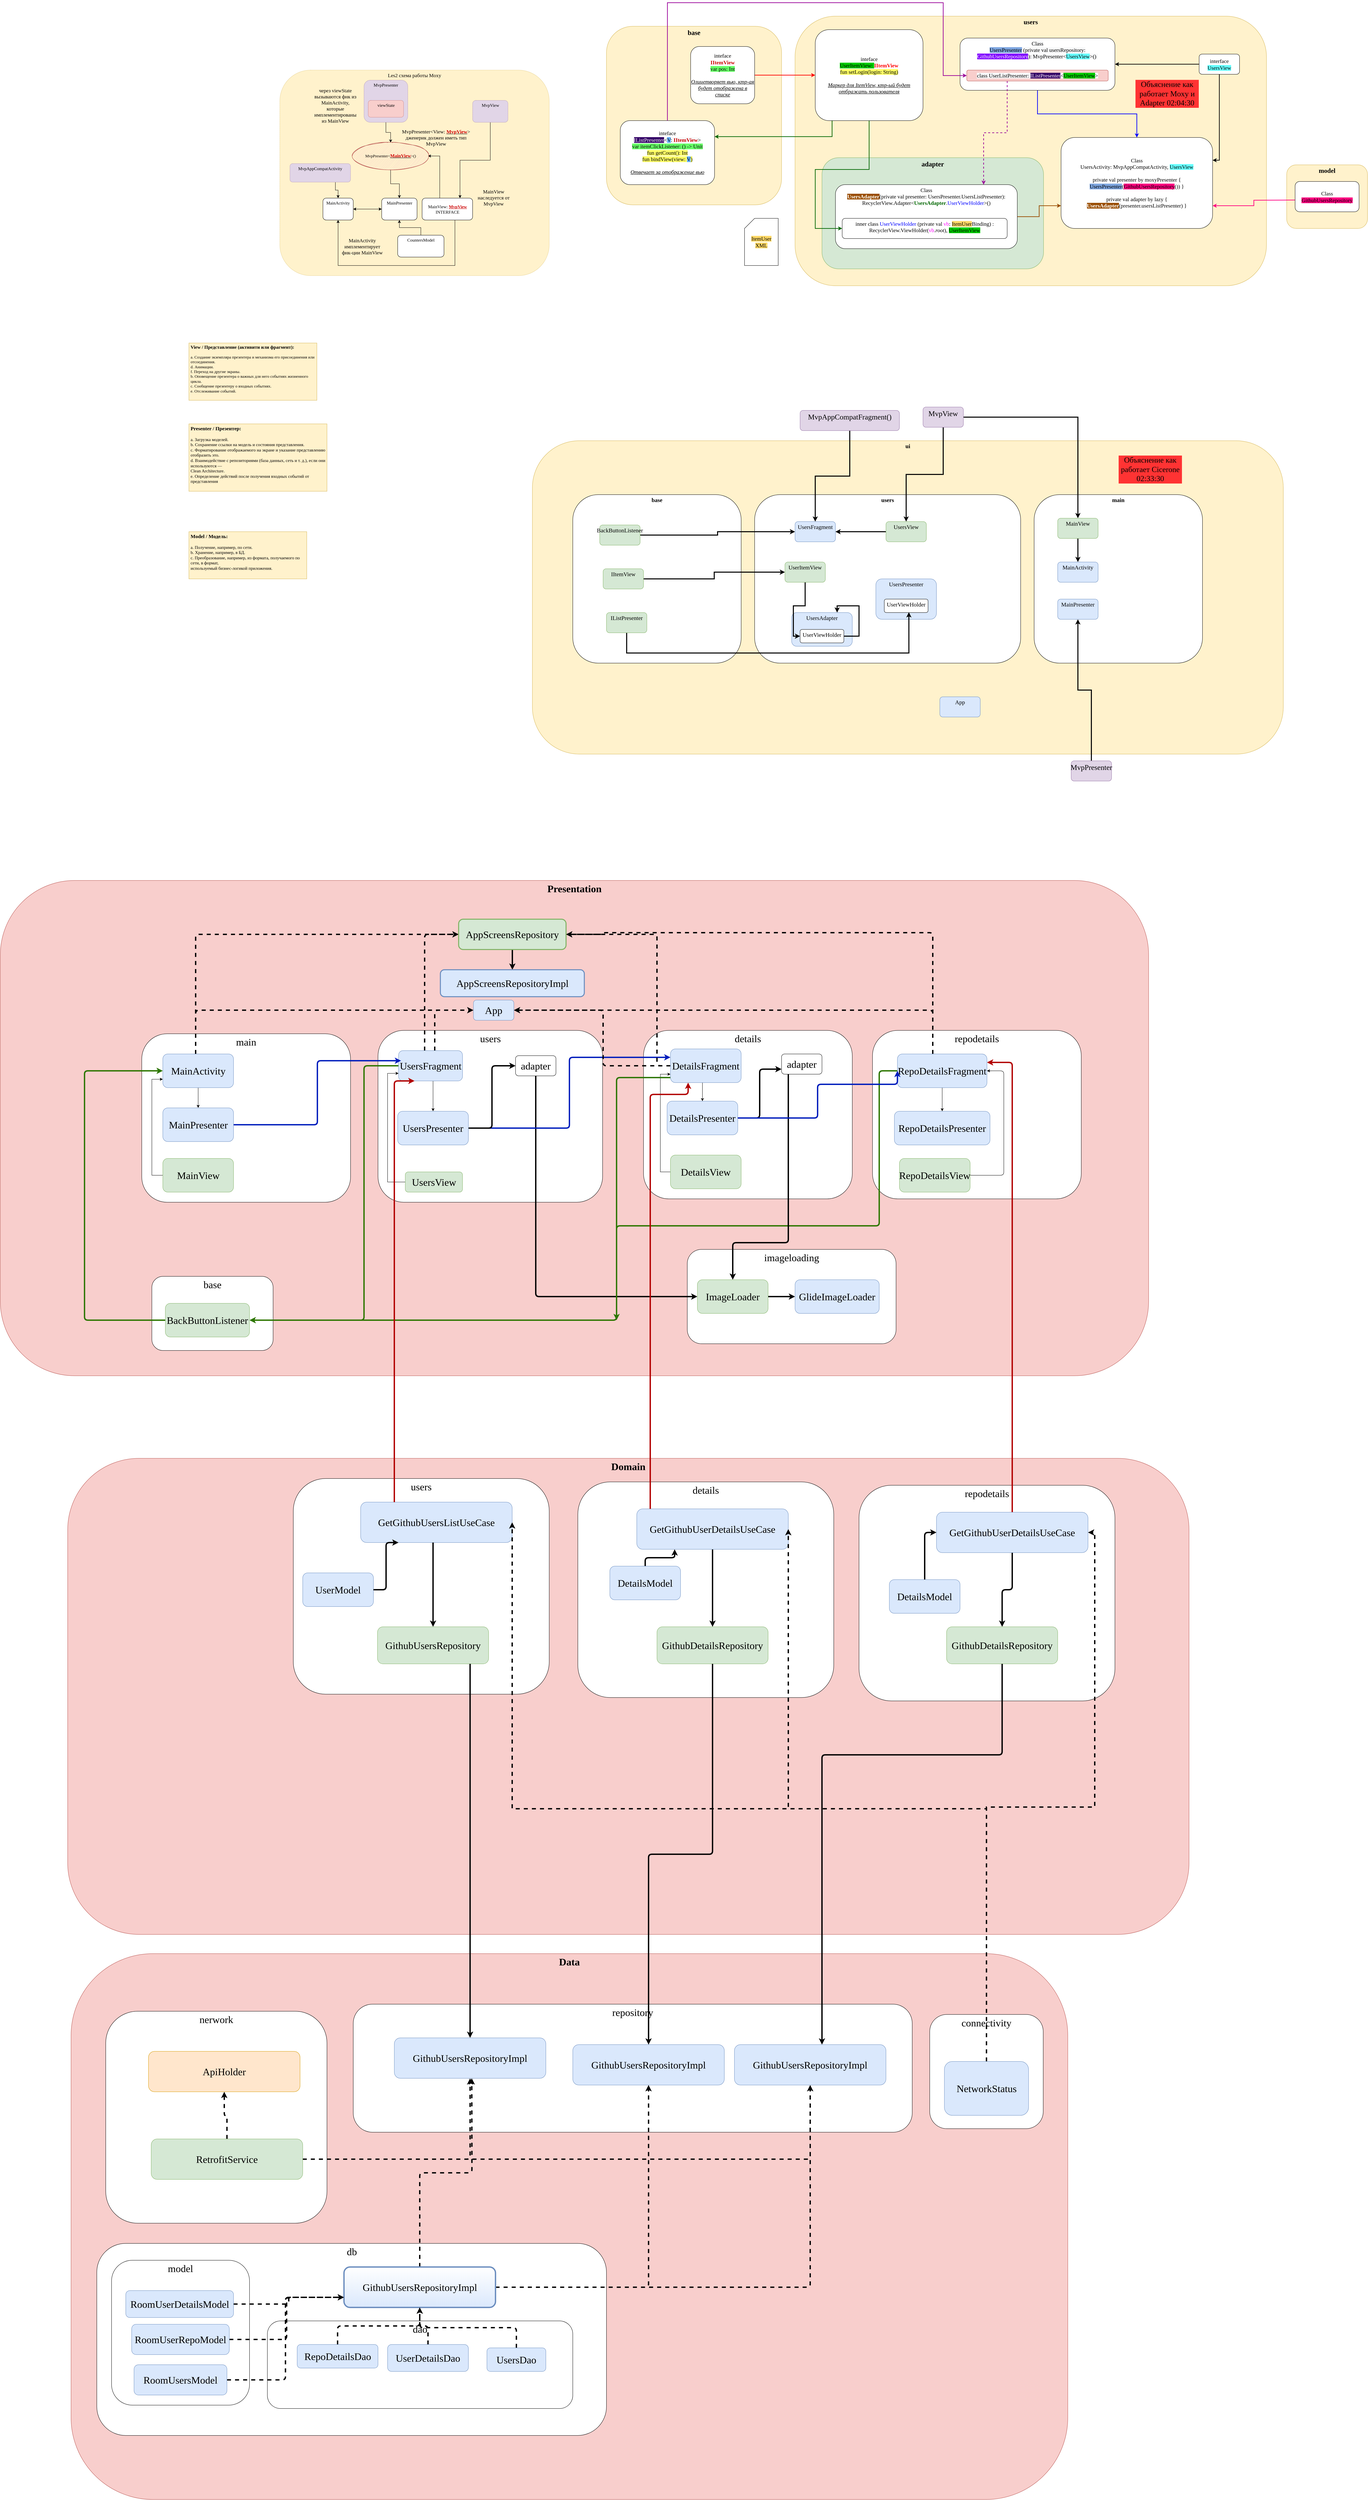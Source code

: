 <mxfile version="15.8.7" type="device"><diagram id="C1EWtJwkigcRB_qDEt8J" name="Страница 1"><mxGraphModel dx="6725" dy="4504" grid="1" gridSize="10" guides="1" tooltips="1" connect="1" arrows="1" fold="1" page="1" pageScale="1" pageWidth="827" pageHeight="1169" math="0" shadow="0"><root><mxCell id="0"/><mxCell id="1" parent="0"/><mxCell id="edhgK2keIJjGcCHrlNll-9" value="&lt;b&gt;&lt;font style=&quot;font-size: 19px&quot;&gt;users&lt;/font&gt;&lt;/b&gt;" style="rounded=1;whiteSpace=wrap;html=1;labelBackgroundColor=none;fontFamily=Times New Roman;fontSize=16;verticalAlign=top;fillColor=#fff2cc;strokeColor=#d6b656;" parent="1" vertex="1"><mxGeometry x="1480" y="-850" width="1400" height="800" as="geometry"/></mxCell><mxCell id="edhgK2keIJjGcCHrlNll-8" value="&lt;b&gt;&lt;font style=&quot;font-size: 20px&quot;&gt;base&lt;/font&gt;&lt;/b&gt;" style="rounded=1;whiteSpace=wrap;html=1;labelBackgroundColor=none;fontFamily=Times New Roman;fontSize=16;verticalAlign=top;fillColor=#fff2cc;strokeColor=#d6b656;" parent="1" vertex="1"><mxGeometry x="920" y="-820" width="520" height="530" as="geometry"/></mxCell><mxCell id="FmBAxHXfmep_9u8ABC75-27" value="Les2 схема работы Moxy" style="rounded=1;whiteSpace=wrap;html=1;dashed=1;dashPattern=1 1;labelBackgroundColor=none;fontSize=15;strokeColor=#d6b656;align=center;verticalAlign=top;fillColor=#fff2cc;fontFamily=Times New Roman;" parent="1" vertex="1"><mxGeometry x="-50" y="-690" width="800" height="610" as="geometry"/></mxCell><mxCell id="pCNhJscyHMGAn3g0kBfk-6" value="&lt;p style=&quot;font-size: 13px&quot;&gt;&lt;/p&gt;&lt;h3&gt;View / Представление (активити или фрагмент):&lt;/h3&gt;&lt;span&gt;a. Создание экземпляра презентера и механизма его присоединения или отсоединения.&lt;/span&gt;&lt;br&gt;&lt;span&gt;d. Анимации.&lt;/span&gt;&lt;br&gt;&lt;span&gt;f. Переход на другие экраны.&lt;/span&gt;&lt;br&gt;&lt;span&gt;b. Оповещение презентера о важных для него событиях жизненного цикла.&lt;/span&gt;&lt;br&gt;&lt;span&gt;c. Сообщение презентеру о входных событиях.&lt;/span&gt;&lt;br&gt;&lt;span&gt;e. Отслеживание событий.&lt;/span&gt;&lt;br&gt;&lt;p&gt;&lt;/p&gt;" style="text;html=1;strokeColor=#d6b656;fillColor=#fff2cc;spacing=5;spacingTop=-20;whiteSpace=wrap;overflow=hidden;rounded=0;verticalAlign=top;fontFamily=Times New Roman;" parent="1" vertex="1"><mxGeometry x="-320" y="120" width="380" height="170" as="geometry"/></mxCell><mxCell id="pCNhJscyHMGAn3g0kBfk-8" value="&lt;p&gt;&lt;/p&gt;&lt;h3&gt;Presenter / Презентер:&lt;/h3&gt;&lt;span style=&quot;font-weight: normal&quot;&gt;a. Загрузка моделей.&lt;br&gt;b. Сохранение ссылки на модель и состояния представления.&lt;br&gt;c. Форматирование отображаемого на экране и указание представлению отобразить это.&lt;br&gt;d. Взаимодействие с репозиториями (база данных, сеть и т. д.), если они используются —&lt;br&gt;Clean Architecture.&lt;br&gt;e. Определение действий после получения входных событий от представления&lt;/span&gt;&lt;p&gt;&lt;/p&gt;" style="text;html=1;strokeColor=#d6b656;fillColor=#fff2cc;spacing=5;spacingTop=-20;whiteSpace=wrap;overflow=hidden;rounded=0;fontSize=13;align=left;verticalAlign=top;fontFamily=Times New Roman;" parent="1" vertex="1"><mxGeometry x="-320" y="360" width="410" height="200" as="geometry"/></mxCell><mxCell id="pCNhJscyHMGAn3g0kBfk-9" value="&lt;p&gt;&lt;/p&gt;&lt;h3&gt;Model / Модель:&lt;/h3&gt;&lt;span style=&quot;font-weight: normal&quot;&gt;a. Получение, например, по сети.&lt;br&gt;b. Хранение, например, в БД.&lt;br&gt;c. Преобразование, например, из формата, получаемого по сети, в формат,&lt;br&gt;используемый бизнес-логикой приложения.&lt;/span&gt;&lt;p&gt;&lt;/p&gt;" style="text;html=1;strokeColor=#d6b656;fillColor=#fff2cc;spacing=5;spacingTop=-20;whiteSpace=wrap;overflow=hidden;rounded=0;fontSize=13;align=left;verticalAlign=top;fontFamily=Times New Roman;" parent="1" vertex="1"><mxGeometry x="-320" y="680" width="350" height="140" as="geometry"/></mxCell><mxCell id="FmBAxHXfmep_9u8ABC75-16" style="edgeStyle=orthogonalEdgeStyle;rounded=0;orthogonalLoop=1;jettySize=auto;html=1;labelBackgroundColor=none;fontColor=default;fontFamily=Times New Roman;" parent="1" source="FmBAxHXfmep_9u8ABC75-1" target="FmBAxHXfmep_9u8ABC75-3" edge="1"><mxGeometry relative="1" as="geometry"/></mxCell><mxCell id="FmBAxHXfmep_9u8ABC75-1" value="&lt;div style=&quot;&quot;&gt;CountersModel&lt;/div&gt;" style="rounded=1;whiteSpace=wrap;html=1;fontSize=13;align=center;verticalAlign=top;labelBackgroundColor=none;fontColor=default;fontFamily=Times New Roman;" parent="1" vertex="1"><mxGeometry x="300" y="-200" width="137.5" height="65" as="geometry"/></mxCell><mxCell id="FmBAxHXfmep_9u8ABC75-13" style="edgeStyle=orthogonalEdgeStyle;rounded=0;orthogonalLoop=1;jettySize=auto;html=1;entryX=1;entryY=0.5;entryDx=0;entryDy=0;labelBackgroundColor=none;fontColor=default;sketch=0;exitX=0.349;exitY=-0.005;exitDx=0;exitDy=0;exitPerimeter=0;fontFamily=Times New Roman;" parent="1" source="FmBAxHXfmep_9u8ABC75-2" target="FmBAxHXfmep_9u8ABC75-12" edge="1"><mxGeometry relative="1" as="geometry"/></mxCell><mxCell id="FmBAxHXfmep_9u8ABC75-34" style="edgeStyle=orthogonalEdgeStyle;rounded=0;sketch=0;orthogonalLoop=1;jettySize=auto;html=1;entryX=0.5;entryY=1;entryDx=0;entryDy=0;labelBackgroundColor=none;fontSize=15;fontColor=default;fontFamily=Times New Roman;" parent="1" source="FmBAxHXfmep_9u8ABC75-2" target="FmBAxHXfmep_9u8ABC75-4" edge="1"><mxGeometry relative="1" as="geometry"><Array as="points"><mxPoint x="470" y="-110"/><mxPoint x="123" y="-110"/></Array></mxGeometry></mxCell><mxCell id="FmBAxHXfmep_9u8ABC75-2" value="&lt;p style=&quot;line-height: 1&quot;&gt;&lt;/p&gt;&lt;div style=&quot;&quot;&gt;MainView: &lt;font color=&quot;#cc0000&quot;&gt;&lt;b&gt;&lt;u&gt;MvpView&lt;/u&gt;&lt;/b&gt;&lt;/font&gt;&lt;/div&gt;&lt;div style=&quot;&quot;&gt;INTERFACE&lt;/div&gt;&lt;p&gt;&lt;/p&gt;" style="rounded=1;whiteSpace=wrap;html=1;fontSize=13;align=center;verticalAlign=middle;labelBackgroundColor=none;fontColor=default;fontFamily=Times New Roman;" parent="1" vertex="1"><mxGeometry x="372.5" y="-310" width="150" height="65" as="geometry"/></mxCell><mxCell id="FmBAxHXfmep_9u8ABC75-17" style="edgeStyle=orthogonalEdgeStyle;rounded=0;orthogonalLoop=1;jettySize=auto;html=1;labelBackgroundColor=none;fontColor=default;fontFamily=Times New Roman;" parent="1" source="FmBAxHXfmep_9u8ABC75-3" target="FmBAxHXfmep_9u8ABC75-4" edge="1"><mxGeometry relative="1" as="geometry"/></mxCell><mxCell id="FmBAxHXfmep_9u8ABC75-3" value="&lt;div style=&quot;&quot;&gt;MainPresenter&lt;/div&gt;" style="rounded=1;whiteSpace=wrap;html=1;fontSize=13;align=center;verticalAlign=top;labelBackgroundColor=none;fontColor=default;fontFamily=Times New Roman;" parent="1" vertex="1"><mxGeometry x="252.5" y="-310" width="105" height="65" as="geometry"/></mxCell><mxCell id="FmBAxHXfmep_9u8ABC75-36" style="edgeStyle=orthogonalEdgeStyle;rounded=0;sketch=0;orthogonalLoop=1;jettySize=auto;html=1;entryX=0;entryY=0.5;entryDx=0;entryDy=0;labelBackgroundColor=none;fontSize=15;fontColor=default;fontFamily=Times New Roman;" parent="1" source="FmBAxHXfmep_9u8ABC75-4" target="FmBAxHXfmep_9u8ABC75-3" edge="1"><mxGeometry relative="1" as="geometry"/></mxCell><mxCell id="FmBAxHXfmep_9u8ABC75-4" value="&lt;div style=&quot;&quot;&gt;MainActivity&lt;/div&gt;" style="rounded=1;whiteSpace=wrap;html=1;fontSize=13;align=center;verticalAlign=top;labelBackgroundColor=none;fontColor=default;fontFamily=Times New Roman;" parent="1" vertex="1"><mxGeometry x="78" y="-310" width="90" height="65" as="geometry"/></mxCell><mxCell id="edhgK2keIJjGcCHrlNll-1" style="edgeStyle=orthogonalEdgeStyle;rounded=0;orthogonalLoop=1;jettySize=auto;html=1;entryX=0.75;entryY=0;entryDx=0;entryDy=0;fontSize=14;fontColor=#CC0000;fontFamily=Times New Roman;" parent="1" source="FmBAxHXfmep_9u8ABC75-5" target="FmBAxHXfmep_9u8ABC75-2" edge="1"><mxGeometry relative="1" as="geometry"/></mxCell><mxCell id="FmBAxHXfmep_9u8ABC75-5" value="&lt;div style=&quot;&quot;&gt;&lt;div style=&quot;&quot;&gt;MvpView&lt;/div&gt;&lt;/div&gt;" style="rounded=1;whiteSpace=wrap;html=1;fontSize=13;align=center;verticalAlign=top;labelBackgroundColor=none;dashed=1;dashPattern=1 1;fillColor=#e1d5e7;strokeColor=#9673a6;fontFamily=Times New Roman;" parent="1" vertex="1"><mxGeometry x="522.5" y="-600" width="105" height="65" as="geometry"/></mxCell><mxCell id="FmBAxHXfmep_9u8ABC75-15" style="edgeStyle=orthogonalEdgeStyle;rounded=0;orthogonalLoop=1;jettySize=auto;html=1;entryX=0.5;entryY=0;entryDx=0;entryDy=0;labelBackgroundColor=none;fontColor=default;fontFamily=Times New Roman;" parent="1" source="FmBAxHXfmep_9u8ABC75-7" target="FmBAxHXfmep_9u8ABC75-12" edge="1"><mxGeometry relative="1" as="geometry"/></mxCell><mxCell id="FmBAxHXfmep_9u8ABC75-7" value="&lt;div style=&quot;&quot;&gt;&lt;div style=&quot;&quot;&gt;MvpPresenter&lt;/div&gt;&lt;/div&gt;" style="rounded=1;whiteSpace=wrap;html=1;fontSize=13;align=center;verticalAlign=top;labelBackgroundColor=none;dashed=1;dashPattern=1 1;fillColor=#e1d5e7;strokeColor=#9673a6;fontFamily=Times New Roman;" parent="1" vertex="1"><mxGeometry x="200" y="-660" width="130" height="125" as="geometry"/></mxCell><mxCell id="FmBAxHXfmep_9u8ABC75-14" style="edgeStyle=orthogonalEdgeStyle;rounded=0;orthogonalLoop=1;jettySize=auto;html=1;labelBackgroundColor=none;fontColor=default;fontFamily=Times New Roman;" parent="1" source="FmBAxHXfmep_9u8ABC75-12" target="FmBAxHXfmep_9u8ABC75-3" edge="1"><mxGeometry relative="1" as="geometry"/></mxCell><mxCell id="FmBAxHXfmep_9u8ABC75-12" value="&lt;div style=&quot;&quot;&gt;MvpPresenter&amp;lt;&lt;u&gt;&lt;font color=&quot;#cc0000&quot; size=&quot;1&quot;&gt;&lt;b style=&quot;font-size: 14px&quot;&gt;MainView&lt;/b&gt;&lt;/font&gt;&lt;/u&gt;&amp;gt;()&lt;/div&gt;" style="ellipse;whiteSpace=wrap;html=1;labelBackgroundColor=none;fillColor=#f8cecc;strokeColor=#b85450;sketch=1;fontFamily=Times New Roman;" parent="1" vertex="1"><mxGeometry x="168" y="-475" width="222" height="80" as="geometry"/></mxCell><mxCell id="FmBAxHXfmep_9u8ABC75-24" value="MvpPresenter&amp;lt;View:&amp;nbsp;&lt;u&gt;&lt;b&gt;&lt;font color=&quot;#cc0000&quot;&gt;MvpView&lt;/font&gt;&lt;/b&gt;&lt;/u&gt;&amp;gt;&lt;br style=&quot;font-size: 15px&quot;&gt;дженерик должен иметь тип MvpView" style="text;html=1;strokeColor=none;fillColor=none;align=center;verticalAlign=middle;whiteSpace=wrap;rounded=0;labelBackgroundColor=none;fontColor=default;dashed=1;fontSize=15;fontFamily=Times New Roman;" parent="1" vertex="1"><mxGeometry x="324" y="-535" width="180" height="90" as="geometry"/></mxCell><mxCell id="FmBAxHXfmep_9u8ABC75-26" value="MainActivity имплементирует фнк-ции MainView" style="text;html=1;strokeColor=none;fillColor=none;align=center;verticalAlign=middle;whiteSpace=wrap;rounded=0;dashed=1;dashPattern=1 1;labelBackgroundColor=none;fontColor=default;fontSize=15;fontFamily=Times New Roman;" parent="1" vertex="1"><mxGeometry x="130" y="-195" width="130" height="55" as="geometry"/></mxCell><mxCell id="FmBAxHXfmep_9u8ABC75-28" value="&lt;div style=&quot;&quot;&gt;&lt;div style=&quot;&quot;&gt;viewState&lt;/div&gt;&lt;/div&gt;" style="rounded=1;whiteSpace=wrap;html=1;fontSize=13;align=center;verticalAlign=top;labelBackgroundColor=none;dashed=1;dashPattern=1 1;fillColor=#f8cecc;strokeColor=#b85450;fontFamily=Times New Roman;" parent="1" vertex="1"><mxGeometry x="212.5" y="-600" width="105" height="50" as="geometry"/></mxCell><mxCell id="FmBAxHXfmep_9u8ABC75-29" value="через viewState вызываются фнк из MainActivity, которые имплементированы из MainView" style="text;html=1;strokeColor=none;fillColor=none;align=center;verticalAlign=middle;whiteSpace=wrap;rounded=0;dashed=1;dashPattern=1 1;labelBackgroundColor=none;fontSize=15;fontFamily=Times New Roman;" parent="1" vertex="1"><mxGeometry x="45" y="-650" width="140" height="130" as="geometry"/></mxCell><mxCell id="FmBAxHXfmep_9u8ABC75-31" style="edgeStyle=orthogonalEdgeStyle;rounded=0;orthogonalLoop=1;jettySize=auto;html=1;labelBackgroundColor=none;fontSize=15;fontColor=default;exitX=0.75;exitY=1;exitDx=0;exitDy=0;fontFamily=Times New Roman;" parent="1" source="FmBAxHXfmep_9u8ABC75-30" target="FmBAxHXfmep_9u8ABC75-4" edge="1"><mxGeometry relative="1" as="geometry"/></mxCell><mxCell id="FmBAxHXfmep_9u8ABC75-30" value="&lt;div style=&quot;&quot;&gt;&lt;div style=&quot;&quot;&gt;&lt;div style=&quot;&quot;&gt;MvpAppCompatActivity&lt;/div&gt;&lt;/div&gt;&lt;/div&gt;" style="rounded=1;whiteSpace=wrap;html=1;fontSize=13;align=center;verticalAlign=top;labelBackgroundColor=none;dashed=1;dashPattern=1 1;fillColor=#e1d5e7;strokeColor=#9673a6;fontFamily=Times New Roman;" parent="1" vertex="1"><mxGeometry x="-20" y="-412.5" width="180" height="55" as="geometry"/></mxCell><mxCell id="FmBAxHXfmep_9u8ABC75-33" value="MainView наследуется от MvpView" style="text;html=1;strokeColor=none;fillColor=none;align=center;verticalAlign=middle;whiteSpace=wrap;rounded=0;labelBackgroundColor=none;fontColor=default;dashed=1;fontSize=15;fontFamily=Times New Roman;" parent="1" vertex="1"><mxGeometry x="530" y="-357.5" width="110" height="90" as="geometry"/></mxCell><mxCell id="ZvqaHF2nIyysin3KWNm_-26" style="edgeStyle=orthogonalEdgeStyle;rounded=0;orthogonalLoop=1;jettySize=auto;html=1;labelBackgroundColor=none;fontFamily=Times New Roman;fontSize=16;fontColor=default;strokeColor=#FF0000;strokeWidth=2;" parent="1" source="edhgK2keIJjGcCHrlNll-4" target="edhgK2keIJjGcCHrlNll-5" edge="1"><mxGeometry relative="1" as="geometry"/></mxCell><mxCell id="edhgK2keIJjGcCHrlNll-4" value="inteface&lt;br&gt;&lt;font color=&quot;#cc0000&quot;&gt;&lt;b&gt;IItemView&lt;br&gt;&lt;/b&gt;&lt;/font&gt;&lt;span style=&quot;background-color: rgb(102 , 255 , 102)&quot;&gt;var pos: Int&lt;/span&gt;&lt;br&gt;&lt;br&gt;&lt;i&gt;&lt;u&gt;Олицетворяет вью, ктр-ая будет отображена в списке&lt;/u&gt;&lt;/i&gt;" style="rounded=1;whiteSpace=wrap;html=1;fontFamily=Times New Roman;fontSize=16;verticalAlign=middle;" parent="1" vertex="1"><mxGeometry x="1170" y="-760" width="190" height="170" as="geometry"/></mxCell><mxCell id="ZvqaHF2nIyysin3KWNm_-28" style="edgeStyle=orthogonalEdgeStyle;rounded=0;orthogonalLoop=1;jettySize=auto;html=1;entryX=1;entryY=0.25;entryDx=0;entryDy=0;labelBackgroundColor=none;fontFamily=Times New Roman;fontSize=16;fontColor=#FF0000;strokeColor=#006600;strokeWidth=2;" parent="1" source="edhgK2keIJjGcCHrlNll-5" target="edhgK2keIJjGcCHrlNll-7" edge="1"><mxGeometry relative="1" as="geometry"><Array as="points"><mxPoint x="1590" y="-492"/></Array></mxGeometry></mxCell><mxCell id="edhgK2keIJjGcCHrlNll-5" value="inteface&lt;br&gt;&lt;span style=&quot;background-color: rgb(0 , 204 , 0)&quot;&gt;UserItemView: &lt;/span&gt;&lt;font color=&quot;#ff0000&quot;&gt;&lt;b&gt;IItemView&lt;/b&gt;&lt;/font&gt;&lt;br&gt;&lt;span style=&quot;background-color: rgb(255 , 255 , 102)&quot;&gt;fun setLogin(login: String)&lt;/span&gt;&lt;br&gt;&lt;br&gt;&lt;i&gt;&lt;u&gt;Маркер для ItemView, ктр-ый будет отбражать пользователя&lt;/u&gt;&lt;/i&gt;" style="rounded=1;whiteSpace=wrap;html=1;fontFamily=Times New Roman;fontSize=16;verticalAlign=middle;" parent="1" vertex="1"><mxGeometry x="1540" y="-810" width="320" height="270" as="geometry"/></mxCell><mxCell id="edhgK2keIJjGcCHrlNll-7" value="inteface&lt;br&gt;&lt;span style=&quot;background-color: rgb(51 , 0 , 102)&quot;&gt;&lt;font color=&quot;#ffffff&quot;&gt;IListPresenter&lt;/font&gt;&lt;/span&gt;&lt;span style=&quot;background-color: rgb(248 , 249 , 250)&quot;&gt;&amp;lt;&lt;/span&gt;&lt;span style=&quot;background-color: rgb(102 , 178 , 255)&quot;&gt;V&lt;/span&gt;&lt;span style=&quot;background-color: rgb(248 , 249 , 250)&quot;&gt;: &lt;b&gt;&lt;font color=&quot;#cc0000&quot;&gt;IItemView&lt;/font&gt;&lt;/b&gt;&amp;gt;&lt;br&gt;&lt;/span&gt;&lt;span style=&quot;background-color: rgb(102 , 255 , 102)&quot;&gt;var itemClickListener: () -&amp;gt; Unit&lt;br&gt;&lt;/span&gt;&lt;span style=&quot;background-color: rgb(255 , 255 , 102)&quot;&gt;fun getCount(): Int&lt;br&gt;&lt;/span&gt;&lt;span style=&quot;background-color: rgb(255 , 255 , 102)&quot;&gt;fun bindView(view: &lt;/span&gt;&lt;span style=&quot;background-color: rgb(102 , 178 , 255)&quot;&gt;V&lt;/span&gt;&lt;span style=&quot;background-color: rgb(255 , 255 , 102)&quot;&gt;)&lt;/span&gt;&lt;br&gt;&lt;br&gt;&lt;i&gt;&lt;u&gt;Отвечает за отображение вью&lt;/u&gt;&lt;/i&gt;" style="rounded=1;whiteSpace=wrap;html=1;fontFamily=Times New Roman;fontSize=16;verticalAlign=middle;" parent="1" vertex="1"><mxGeometry x="961" y="-540" width="280" height="190" as="geometry"/></mxCell><mxCell id="edhgK2keIJjGcCHrlNll-11" value="adapter" style="rounded=1;whiteSpace=wrap;html=1;labelBackgroundColor=none;fontFamily=Times New Roman;fontSize=20;verticalAlign=top;fontStyle=1;fillColor=#d5e8d4;strokeColor=#82b366;" parent="1" vertex="1"><mxGeometry x="1560" y="-430" width="658" height="330" as="geometry"/></mxCell><mxCell id="ZvqaHF2nIyysin3KWNm_-31" style="edgeStyle=orthogonalEdgeStyle;rounded=0;orthogonalLoop=1;jettySize=auto;html=1;entryX=0;entryY=0.75;entryDx=0;entryDy=0;labelBackgroundColor=none;fontFamily=Times New Roman;fontSize=16;fontColor=#994C00;strokeColor=#994C00;strokeWidth=2;" parent="1" source="edhgK2keIJjGcCHrlNll-10" target="ZvqaHF2nIyysin3KWNm_-9" edge="1"><mxGeometry relative="1" as="geometry"/></mxCell><mxCell id="edhgK2keIJjGcCHrlNll-10" value="Class&lt;br&gt;&lt;b style=&quot;background-color: rgb(153 , 76 , 0)&quot;&gt;&lt;font color=&quot;#ffffff&quot;&gt;UsersAdapter&lt;/font&gt;&lt;/b&gt;(private val presenter: UsersPresenter.UsersListPresenter): RecyclerView.Adapter&amp;lt;&lt;font color=&quot;#006600&quot;&gt;&lt;b&gt;UsersAdapter&lt;/b&gt;&lt;/font&gt;.&lt;font color=&quot;#0000ff&quot;&gt;UserViewHolder&lt;/font&gt;&amp;gt;()&lt;font style=&quot;font-size: 16px&quot;&gt;&lt;br&gt;&lt;/font&gt;" style="rounded=1;whiteSpace=wrap;html=1;labelBackgroundColor=none;fontFamily=Times New Roman;fontSize=16;fontColor=#000000;verticalAlign=top;" parent="1" vertex="1"><mxGeometry x="1600" y="-350" width="540" height="190" as="geometry"/></mxCell><mxCell id="ZvqaHF2nIyysin3KWNm_-1" value="&lt;span style=&quot;color: rgb(0 , 0 , 0) ; font-family: &amp;#34;times new roman&amp;#34; ; font-size: 16px ; font-style: normal ; font-weight: 400 ; letter-spacing: normal ; text-align: center ; text-indent: 0px ; text-transform: none ; word-spacing: 0px ; display: inline ; float: none ; background-color: rgb(255 , 217 , 102)&quot;&gt;ItemUser&lt;br&gt;XML&lt;br&gt;&lt;/span&gt;" style="shape=card;whiteSpace=wrap;html=1;" parent="1" vertex="1"><mxGeometry x="1330" y="-250" width="100" height="140" as="geometry"/></mxCell><mxCell id="ZvqaHF2nIyysin3KWNm_-24" style="edgeStyle=orthogonalEdgeStyle;rounded=0;orthogonalLoop=1;jettySize=auto;html=1;labelBackgroundColor=none;fontFamily=Times New Roman;fontSize=16;fontColor=default;strokeColor=#0000FF;strokeWidth=2;" parent="1" source="ZvqaHF2nIyysin3KWNm_-3" target="ZvqaHF2nIyysin3KWNm_-9" edge="1"><mxGeometry relative="1" as="geometry"/></mxCell><mxCell id="ZvqaHF2nIyysin3KWNm_-3" value="&lt;font style=&quot;color: rgb(0 , 0 , 0) ; font-family: &amp;#34;times new roman&amp;#34; ; font-size: 16px ; font-style: normal ; font-weight: 400 ; letter-spacing: normal ; text-align: center ; text-indent: 0px ; text-transform: none ; word-spacing: 0px ; background-color: rgb(248 , 249 , 250)&quot;&gt;Class&lt;br&gt;&lt;/font&gt;&lt;font style=&quot;font-family: &amp;#34;times new roman&amp;#34; ; font-size: 16px ; font-style: normal ; font-weight: 400 ; letter-spacing: normal ; text-align: center ; text-indent: 0px ; text-transform: none ; word-spacing: 0px&quot;&gt;&lt;span style=&quot;background-color: rgb(126 , 166 , 224)&quot;&gt;UsersPresenter&lt;/span&gt;&lt;span style=&quot;background-color: rgb(248 , 249 , 250)&quot;&gt; (&lt;/span&gt;&lt;span style=&quot;color: rgb(0 , 0 , 0) ; background-color: rgb(248 , 249 , 250) ; font-size: 16px&quot;&gt;private val&lt;span&gt;&amp;nbsp;&lt;/span&gt;&lt;/span&gt;&lt;span style=&quot;color: rgb(0 , 0 , 0) ; background-color: rgb(248 , 249 , 250) ; font-size: 16px&quot;&gt;usersRepository&lt;/span&gt;&lt;span style=&quot;font-size: 16px&quot;&gt;&lt;span style=&quot;color: rgb(0 , 0 , 0) ; background-color: rgb(248 , 249 , 250)&quot;&gt;: &lt;/span&gt;&lt;font color=&quot;#ffffff&quot; style=&quot;background-color: rgb(127 , 0 , 255)&quot;&gt;GithubUsersRepository&lt;/font&gt;&lt;span style=&quot;color: rgb(0 , 0 , 0) ; background-color: rgb(248 , 249 , 250)&quot;&gt;):&amp;nbsp;&lt;/span&gt;&lt;/span&gt;&lt;span style=&quot;color: rgb(0 , 0 , 0) ; background-color: rgb(248 , 249 , 250) ; font-size: 16px&quot;&gt;MvpPresenter&amp;lt;&lt;/span&gt;&lt;span style=&quot;color: rgb(0 , 0 , 0) ; font-size: 16px ; background-color: rgb(102 , 255 , 255)&quot;&gt;UsersView&lt;/span&gt;&lt;span style=&quot;color: rgb(0 , 0 , 0) ; background-color: rgb(248 , 249 , 250) ; font-size: 16px&quot;&gt;&amp;gt;()&amp;nbsp;&lt;/span&gt;&lt;/font&gt;&lt;span style=&quot;color: rgb(0 , 0 , 0) ; font-family: &amp;#34;times new roman&amp;#34; ; font-size: 16px ; font-style: normal ; font-weight: 400 ; letter-spacing: normal ; text-align: center ; text-indent: 0px ; text-transform: none ; word-spacing: 0px&quot;&gt;&lt;br&gt;&lt;/span&gt;" style="rounded=1;whiteSpace=wrap;html=1;labelBackgroundColor=none;fontFamily=Times New Roman;fontSize=16;fontColor=default;verticalAlign=top;" parent="1" vertex="1"><mxGeometry x="1970" y="-785" width="460" height="155" as="geometry"/></mxCell><mxCell id="ZvqaHF2nIyysin3KWNm_-4" value="&lt;font style=&quot;font-size: 19px&quot;&gt;model&lt;/font&gt;" style="rounded=1;whiteSpace=wrap;html=1;labelBackgroundColor=none;fontFamily=Times New Roman;fontSize=16;fillColor=#fff2cc;strokeColor=#d6b656;fontStyle=1;verticalAlign=top;" parent="1" vertex="1"><mxGeometry x="2940" y="-408.75" width="240" height="188.75" as="geometry"/></mxCell><mxCell id="ZvqaHF2nIyysin3KWNm_-41" style="edgeStyle=orthogonalEdgeStyle;rounded=0;sketch=0;orthogonalLoop=1;jettySize=auto;html=1;entryX=1;entryY=0.75;entryDx=0;entryDy=0;labelBackgroundColor=none;fontFamily=Times New Roman;fontSize=23;fontColor=default;strokeColor=#FF0080;strokeWidth=2;" parent="1" target="ZvqaHF2nIyysin3KWNm_-9" edge="1"><mxGeometry relative="1" as="geometry"><mxPoint x="2965" y="-304.333" as="sourcePoint"/></mxGeometry></mxCell><mxCell id="ZvqaHF2nIyysin3KWNm_-5" value="Class&lt;br&gt;&lt;font style=&quot;background-color: rgb(255 , 0 , 128)&quot;&gt;GithubUsersRepository&lt;/font&gt;" style="rounded=1;whiteSpace=wrap;html=1;labelBackgroundColor=none;fontFamily=Times New Roman;fontSize=16;fontColor=default;verticalAlign=middle;" parent="1" vertex="1"><mxGeometry x="2965" y="-359.37" width="190" height="90" as="geometry"/></mxCell><mxCell id="ZvqaHF2nIyysin3KWNm_-22" style="edgeStyle=orthogonalEdgeStyle;rounded=0;orthogonalLoop=1;jettySize=auto;html=1;entryX=1;entryY=0.25;entryDx=0;entryDy=0;fontFamily=Times New Roman;fontSize=16;fontColor=default;strokeColor=#000000;strokeWidth=2;labelBackgroundColor=none;" parent="1" source="ZvqaHF2nIyysin3KWNm_-8" target="ZvqaHF2nIyysin3KWNm_-9" edge="1"><mxGeometry relative="1" as="geometry"/></mxCell><mxCell id="ZvqaHF2nIyysin3KWNm_-25" style="edgeStyle=orthogonalEdgeStyle;rounded=0;orthogonalLoop=1;jettySize=auto;html=1;entryX=1;entryY=0.5;entryDx=0;entryDy=0;labelBackgroundColor=none;fontFamily=Times New Roman;fontSize=16;fontColor=default;strokeColor=#000000;strokeWidth=2;" parent="1" source="ZvqaHF2nIyysin3KWNm_-8" target="ZvqaHF2nIyysin3KWNm_-3" edge="1"><mxGeometry relative="1" as="geometry"/></mxCell><mxCell id="ZvqaHF2nIyysin3KWNm_-8" value="interface&lt;br&gt;&lt;span style=&quot;background-color: rgb(102 , 255 , 255)&quot;&gt;UsersView&lt;/span&gt;" style="rounded=1;whiteSpace=wrap;html=1;labelBackgroundColor=none;fontFamily=Times New Roman;fontSize=16;fontColor=default;verticalAlign=middle;" parent="1" vertex="1"><mxGeometry x="2680" y="-737.5" width="120" height="60" as="geometry"/></mxCell><mxCell id="ZvqaHF2nIyysin3KWNm_-9" value="Class&lt;br&gt;UsersActivity: MvpAppCompatActivity, &lt;span style=&quot;background-color: rgb(102 , 255 , 255)&quot;&gt;UsersView&lt;br&gt;&lt;/span&gt;&lt;br&gt;private val presenter by moxyPresenter { &lt;span style=&quot;background-color: rgb(126 , 166 , 224)&quot;&gt;UsersPresenter&lt;/span&gt;(&lt;font style=&quot;background-color: rgb(255 , 0 , 128)&quot;&gt;GithubUsersRepository&lt;/font&gt;()) }&lt;br&gt;&lt;br&gt;private val adapter by lazy { &lt;b&gt;&lt;font style=&quot;background-color: rgb(153 , 76 , 0)&quot; color=&quot;#ffffff&quot;&gt;UsersAdapter&lt;/font&gt;&lt;/b&gt;(presenter.usersListPresenter) }" style="rounded=1;whiteSpace=wrap;html=1;labelBackgroundColor=none;fontFamily=Times New Roman;fontSize=16;fontColor=default;verticalAlign=middle;" parent="1" vertex="1"><mxGeometry x="2270" y="-490" width="450" height="270" as="geometry"/></mxCell><mxCell id="ZvqaHF2nIyysin3KWNm_-39" style="edgeStyle=orthogonalEdgeStyle;rounded=0;sketch=0;orthogonalLoop=1;jettySize=auto;html=1;dashed=1;labelBackgroundColor=none;fontFamily=Times New Roman;fontSize=16;fontColor=#000000;strokeColor=#990099;strokeWidth=2;" parent="1" source="ZvqaHF2nIyysin3KWNm_-16" target="edhgK2keIJjGcCHrlNll-10" edge="1"><mxGeometry relative="1" as="geometry"><Array as="points"><mxPoint x="2110" y="-504"/><mxPoint x="2040" y="-504"/></Array></mxGeometry></mxCell><mxCell id="ZvqaHF2nIyysin3KWNm_-16" value="&lt;meta charset=&quot;utf-8&quot;&gt;&lt;span style=&quot;color: rgb(0, 0, 0); font-size: 16px; font-style: normal; font-weight: 400; letter-spacing: normal; text-align: center; text-indent: 0px; text-transform: none; word-spacing: 0px; background-color: rgb(248, 249, 250); font-family: &amp;quot;times new roman&amp;quot;;&quot;&gt;class UserListPresenter:&lt;span&gt;&amp;nbsp;&lt;/span&gt;&lt;/span&gt;&lt;span style=&quot;color: rgb(0, 0, 0); font-size: 16px; font-style: normal; font-weight: 400; letter-spacing: normal; text-align: center; text-indent: 0px; text-transform: none; word-spacing: 0px; font-family: &amp;quot;times new roman&amp;quot;; background-color: rgb(51, 0, 102);&quot;&gt;&lt;font color=&quot;#ffffff&quot;&gt;IListPresenter&lt;/font&gt;&lt;/span&gt;&lt;span style=&quot;color: rgb(0, 0, 0); font-size: 16px; font-style: normal; font-weight: 400; letter-spacing: normal; text-align: center; text-indent: 0px; text-transform: none; word-spacing: 0px; background-color: rgb(248, 249, 250); font-family: &amp;quot;times new roman&amp;quot;;&quot;&gt;&amp;lt;&lt;span style=&quot;background-color: rgb(0 , 204 , 0)&quot;&gt;UserItemView&lt;/span&gt;&amp;gt;&lt;br&gt;&lt;/span&gt;" style="rounded=1;whiteSpace=wrap;html=1;labelBackgroundColor=none;fontFamily=Times New Roman;fontSize=16;verticalAlign=middle;fillColor=#f8cecc;strokeColor=#b85450;" parent="1" vertex="1"><mxGeometry x="1990" y="-690" width="420" height="32.5" as="geometry"/></mxCell><mxCell id="ZvqaHF2nIyysin3KWNm_-33" value="&lt;span style=&quot;color: rgb(0 , 0 , 0) ; background-color: rgb(255 , 255 , 255)&quot;&gt;inner class&amp;nbsp;&lt;font color=&quot;#0000ff&quot;&gt;UserViewHolder&lt;/font&gt;&amp;nbsp;(private val&amp;nbsp;&lt;font color=&quot;#ff00ff&quot;&gt;vb&lt;/font&gt;:&amp;nbsp;&lt;/span&gt;&lt;span style=&quot;color: rgb(0 , 0 , 0) ; background-color: rgb(255 , 217 , 102)&quot;&gt;ItemUser&lt;/span&gt;&lt;span style=&quot;color: rgb(0 , 0 , 0) ; background-color: rgb(255 , 255 , 255)&quot;&gt;Binding) : RecyclerView.ViewHolder(&lt;font color=&quot;#ff00ff&quot;&gt;vb&lt;/font&gt;.&lt;span style=&quot;font-style: italic&quot;&gt;root&lt;/span&gt;),&amp;nbsp;&lt;/span&gt;&lt;span style=&quot;color: rgb(0 , 0 , 0) ; background-color: rgb(0 , 204 , 0)&quot;&gt;UserItemView&lt;/span&gt;" style="rounded=1;whiteSpace=wrap;html=1;labelBackgroundColor=none;fontFamily=Times New Roman;fontSize=16;fontColor=#FF0000;fillColor=none;verticalAlign=top;" parent="1" vertex="1"><mxGeometry x="1620" y="-250" width="490" height="60" as="geometry"/></mxCell><mxCell id="ZvqaHF2nIyysin3KWNm_-36" style="edgeStyle=orthogonalEdgeStyle;rounded=0;orthogonalLoop=1;jettySize=auto;html=1;entryX=0;entryY=0.5;entryDx=0;entryDy=0;labelBackgroundColor=none;fontFamily=Times New Roman;fontSize=16;fontColor=default;strokeColor=#006600;strokeWidth=2;" parent="1" source="edhgK2keIJjGcCHrlNll-5" target="ZvqaHF2nIyysin3KWNm_-33" edge="1"><mxGeometry relative="1" as="geometry"><Array as="points"><mxPoint x="1700" y="-395"/><mxPoint x="1540" y="-395"/><mxPoint x="1540" y="-220"/></Array></mxGeometry></mxCell><mxCell id="ZvqaHF2nIyysin3KWNm_-37" style="edgeStyle=orthogonalEdgeStyle;rounded=0;orthogonalLoop=1;jettySize=auto;html=1;entryX=0;entryY=0.5;entryDx=0;entryDy=0;labelBackgroundColor=none;fontFamily=Times New Roman;fontSize=16;fontColor=default;strokeColor=#990099;strokeWidth=2;" parent="1" source="edhgK2keIJjGcCHrlNll-7" target="ZvqaHF2nIyysin3KWNm_-16" edge="1"><mxGeometry relative="1" as="geometry"><Array as="points"><mxPoint x="1101" y="-890"/><mxPoint x="1920" y="-890"/><mxPoint x="1920" y="-674"/></Array></mxGeometry></mxCell><mxCell id="ZvqaHF2nIyysin3KWNm_-40" value="&lt;font style=&quot;font-size: 23px&quot;&gt;Объяснение как работает Moxy и Adapter 02:04:30&lt;/font&gt;" style="text;html=1;strokeColor=none;fillColor=none;align=center;verticalAlign=middle;whiteSpace=wrap;rounded=0;labelBackgroundColor=#FF3333;fontFamily=Times New Roman;fontSize=16;fontColor=default;" parent="1" vertex="1"><mxGeometry x="2490" y="-665" width="190" height="90" as="geometry"/></mxCell><mxCell id="ftwi3Av8i4UfWGdDxGvj-1" value="ui" style="rounded=1;whiteSpace=wrap;html=1;verticalAlign=top;fontStyle=1;fontFamily=Times New Roman;fontSize=17;fillColor=#fff2cc;strokeColor=#d6b656;" parent="1" vertex="1"><mxGeometry x="700" y="410" width="2230" height="930" as="geometry"/></mxCell><mxCell id="ftwi3Av8i4UfWGdDxGvj-2" value="App" style="rounded=1;whiteSpace=wrap;html=1;fontFamily=Times New Roman;fontSize=17;verticalAlign=top;fillColor=#dae8fc;strokeColor=#6c8ebf;fontStyle=0" parent="1" vertex="1"><mxGeometry x="1910" y="1170" width="120" height="60" as="geometry"/></mxCell><mxCell id="ftwi3Av8i4UfWGdDxGvj-3" value="base" style="rounded=1;whiteSpace=wrap;html=1;fontFamily=Times New Roman;fontSize=17;verticalAlign=top;fontStyle=1;" parent="1" vertex="1"><mxGeometry x="820" y="570" width="500" height="500" as="geometry"/></mxCell><mxCell id="ftwi3Av8i4UfWGdDxGvj-4" value="main" style="rounded=1;whiteSpace=wrap;html=1;fontFamily=Times New Roman;fontSize=17;verticalAlign=top;fontStyle=1;" parent="1" vertex="1"><mxGeometry x="2190" y="570" width="500" height="500" as="geometry"/></mxCell><mxCell id="ftwi3Av8i4UfWGdDxGvj-5" value="users" style="rounded=1;whiteSpace=wrap;html=1;fontFamily=Times New Roman;fontSize=17;verticalAlign=top;fontStyle=1;" parent="1" vertex="1"><mxGeometry x="1360" y="570" width="790" height="500" as="geometry"/></mxCell><mxCell id="ftwi3Av8i4UfWGdDxGvj-23" style="edgeStyle=orthogonalEdgeStyle;rounded=0;orthogonalLoop=1;jettySize=auto;html=1;fontFamily=Times New Roman;fontSize=17;strokeWidth=3;" parent="1" source="ftwi3Av8i4UfWGdDxGvj-7" target="ftwi3Av8i4UfWGdDxGvj-14" edge="1"><mxGeometry relative="1" as="geometry"/></mxCell><mxCell id="ftwi3Av8i4UfWGdDxGvj-7" value="IItemView" style="rounded=1;whiteSpace=wrap;html=1;fontFamily=Times New Roman;fontSize=17;verticalAlign=top;fillColor=#d5e8d4;strokeColor=#82b366;fontStyle=0" parent="1" vertex="1"><mxGeometry x="910" y="790" width="120" height="60" as="geometry"/></mxCell><mxCell id="ftwi3Av8i4UfWGdDxGvj-21" style="edgeStyle=orthogonalEdgeStyle;rounded=0;orthogonalLoop=1;jettySize=auto;html=1;entryX=0;entryY=0.5;entryDx=0;entryDy=0;fontFamily=Times New Roman;fontSize=17;strokeWidth=3;" parent="1" source="ftwi3Av8i4UfWGdDxGvj-8" target="ftwi3Av8i4UfWGdDxGvj-17" edge="1"><mxGeometry relative="1" as="geometry"/></mxCell><mxCell id="ftwi3Av8i4UfWGdDxGvj-8" value="BackButtonListener" style="rounded=1;whiteSpace=wrap;html=1;fontFamily=Times New Roman;fontSize=17;verticalAlign=top;fillColor=#d5e8d4;strokeColor=#82b366;fontStyle=0" parent="1" vertex="1"><mxGeometry x="900" y="660" width="120" height="60" as="geometry"/></mxCell><mxCell id="ftwi3Av8i4UfWGdDxGvj-10" value="MainActivity" style="rounded=1;whiteSpace=wrap;html=1;fontFamily=Times New Roman;fontSize=17;verticalAlign=top;fillColor=#dae8fc;strokeColor=#6c8ebf;fontStyle=0" parent="1" vertex="1"><mxGeometry x="2260" y="770" width="120" height="60" as="geometry"/></mxCell><mxCell id="ftwi3Av8i4UfWGdDxGvj-11" value="UsersAdapter" style="rounded=1;whiteSpace=wrap;html=1;fontFamily=Times New Roman;fontSize=17;verticalAlign=top;fillColor=#dae8fc;strokeColor=#6c8ebf;fontStyle=0" parent="1" vertex="1"><mxGeometry x="1470" y="920" width="180" height="100" as="geometry"/></mxCell><mxCell id="ftwi3Av8i4UfWGdDxGvj-37" style="edgeStyle=orthogonalEdgeStyle;rounded=0;orthogonalLoop=1;jettySize=auto;html=1;fontFamily=Times New Roman;fontSize=22;strokeWidth=3;" parent="1" source="ftwi3Av8i4UfWGdDxGvj-12" target="ftwi3Av8i4UfWGdDxGvj-10" edge="1"><mxGeometry relative="1" as="geometry"/></mxCell><mxCell id="ftwi3Av8i4UfWGdDxGvj-12" value="MainView" style="rounded=1;whiteSpace=wrap;html=1;fontFamily=Times New Roman;fontSize=17;verticalAlign=top;fillColor=#d5e8d4;strokeColor=#82b366;fontStyle=0" parent="1" vertex="1"><mxGeometry x="2260" y="640" width="120" height="60" as="geometry"/></mxCell><mxCell id="ftwi3Av8i4UfWGdDxGvj-13" value="MainPresenter" style="rounded=1;whiteSpace=wrap;html=1;fontFamily=Times New Roman;fontSize=17;verticalAlign=top;fillColor=#dae8fc;strokeColor=#6c8ebf;fontStyle=0" parent="1" vertex="1"><mxGeometry x="2260" y="880" width="120" height="60" as="geometry"/></mxCell><mxCell id="ftwi3Av8i4UfWGdDxGvj-26" style="edgeStyle=orthogonalEdgeStyle;rounded=0;orthogonalLoop=1;jettySize=auto;html=1;entryX=0;entryY=0.5;entryDx=0;entryDy=0;fontFamily=Times New Roman;fontSize=17;strokeWidth=3;" parent="1" source="ftwi3Av8i4UfWGdDxGvj-14" target="ftwi3Av8i4UfWGdDxGvj-25" edge="1"><mxGeometry relative="1" as="geometry"/></mxCell><mxCell id="ftwi3Av8i4UfWGdDxGvj-14" value="UserItemView" style="rounded=1;whiteSpace=wrap;html=1;fontFamily=Times New Roman;fontSize=17;verticalAlign=top;fillColor=#d5e8d4;strokeColor=#82b366;fontStyle=0" parent="1" vertex="1"><mxGeometry x="1450" y="770" width="120" height="60" as="geometry"/></mxCell><mxCell id="ftwi3Av8i4UfWGdDxGvj-22" style="edgeStyle=orthogonalEdgeStyle;rounded=0;orthogonalLoop=1;jettySize=auto;html=1;fontFamily=Times New Roman;fontSize=17;strokeWidth=3;" parent="1" source="ftwi3Av8i4UfWGdDxGvj-15" target="ftwi3Av8i4UfWGdDxGvj-17" edge="1"><mxGeometry relative="1" as="geometry"/></mxCell><mxCell id="ftwi3Av8i4UfWGdDxGvj-15" value="UsersView" style="rounded=1;whiteSpace=wrap;html=1;fontFamily=Times New Roman;fontSize=17;verticalAlign=top;fillColor=#d5e8d4;strokeColor=#82b366;fontStyle=0" parent="1" vertex="1"><mxGeometry x="1750" y="650" width="120" height="60" as="geometry"/></mxCell><mxCell id="ftwi3Av8i4UfWGdDxGvj-16" value="UsersPresenter" style="rounded=1;whiteSpace=wrap;html=1;fontFamily=Times New Roman;fontSize=17;verticalAlign=top;fillColor=#dae8fc;strokeColor=#6c8ebf;fontStyle=0" parent="1" vertex="1"><mxGeometry x="1720" y="820" width="180" height="120" as="geometry"/></mxCell><mxCell id="ftwi3Av8i4UfWGdDxGvj-17" value="UsersFragment" style="rounded=1;whiteSpace=wrap;html=1;fontFamily=Times New Roman;fontSize=17;verticalAlign=top;fillColor=#dae8fc;strokeColor=#6c8ebf;fontStyle=0" parent="1" vertex="1"><mxGeometry x="1480" y="650" width="120" height="60" as="geometry"/></mxCell><mxCell id="ftwi3Av8i4UfWGdDxGvj-29" style="edgeStyle=orthogonalEdgeStyle;rounded=0;orthogonalLoop=1;jettySize=auto;html=1;entryX=0.562;entryY=0.975;entryDx=0;entryDy=0;entryPerimeter=0;fontFamily=Times New Roman;fontSize=17;strokeWidth=3;" parent="1" source="ftwi3Av8i4UfWGdDxGvj-18" target="ftwi3Av8i4UfWGdDxGvj-28" edge="1"><mxGeometry relative="1" as="geometry"><Array as="points"><mxPoint x="980" y="1040"/><mxPoint x="1818" y="1040"/></Array></mxGeometry></mxCell><mxCell id="ftwi3Av8i4UfWGdDxGvj-18" value="IListPresenter" style="rounded=1;whiteSpace=wrap;html=1;fontFamily=Times New Roman;fontSize=17;verticalAlign=top;fillColor=#d5e8d4;strokeColor=#82b366;fontStyle=0" parent="1" vertex="1"><mxGeometry x="920" y="920" width="120" height="60" as="geometry"/></mxCell><mxCell id="ftwi3Av8i4UfWGdDxGvj-27" style="edgeStyle=orthogonalEdgeStyle;rounded=0;orthogonalLoop=1;jettySize=auto;html=1;entryX=0.75;entryY=0;entryDx=0;entryDy=0;fontFamily=Times New Roman;fontSize=17;exitX=1;exitY=0.5;exitDx=0;exitDy=0;strokeWidth=3;" parent="1" source="ftwi3Av8i4UfWGdDxGvj-25" target="ftwi3Av8i4UfWGdDxGvj-11" edge="1"><mxGeometry relative="1" as="geometry"><Array as="points"><mxPoint x="1670" y="990"/><mxPoint x="1670" y="900"/><mxPoint x="1605" y="900"/></Array></mxGeometry></mxCell><mxCell id="ftwi3Av8i4UfWGdDxGvj-25" value="UserViewHolder" style="rounded=1;whiteSpace=wrap;html=1;fontFamily=Times New Roman;fontSize=17;verticalAlign=top;fontStyle=0" parent="1" vertex="1"><mxGeometry x="1495" y="970" width="130" height="40" as="geometry"/></mxCell><mxCell id="ftwi3Av8i4UfWGdDxGvj-28" value="UserViewHolder" style="rounded=1;whiteSpace=wrap;html=1;fontFamily=Times New Roman;fontSize=17;verticalAlign=top;fontStyle=0" parent="1" vertex="1"><mxGeometry x="1745" y="880" width="130" height="40" as="geometry"/></mxCell><mxCell id="ftwi3Av8i4UfWGdDxGvj-32" style="edgeStyle=orthogonalEdgeStyle;rounded=0;orthogonalLoop=1;jettySize=auto;html=1;fontFamily=Times New Roman;fontSize=17;strokeWidth=3;" parent="1" source="ftwi3Av8i4UfWGdDxGvj-31" target="ftwi3Av8i4UfWGdDxGvj-15" edge="1"><mxGeometry relative="1" as="geometry"/></mxCell><mxCell id="ftwi3Av8i4UfWGdDxGvj-36" style="edgeStyle=orthogonalEdgeStyle;rounded=0;orthogonalLoop=1;jettySize=auto;html=1;fontFamily=Times New Roman;fontSize=22;strokeWidth=3;" parent="1" source="ftwi3Av8i4UfWGdDxGvj-31" target="ftwi3Av8i4UfWGdDxGvj-12" edge="1"><mxGeometry relative="1" as="geometry"/></mxCell><mxCell id="ftwi3Av8i4UfWGdDxGvj-31" value="&lt;font style=&quot;font-size: 22px&quot;&gt;MvpView&lt;/font&gt;" style="rounded=1;whiteSpace=wrap;html=1;fontFamily=Times New Roman;fontSize=17;verticalAlign=top;fontStyle=0;fillColor=#e1d5e7;strokeColor=#9673a6;" parent="1" vertex="1"><mxGeometry x="1860" y="310" width="120" height="60" as="geometry"/></mxCell><mxCell id="ftwi3Av8i4UfWGdDxGvj-34" style="edgeStyle=orthogonalEdgeStyle;rounded=0;orthogonalLoop=1;jettySize=auto;html=1;fontFamily=Times New Roman;fontSize=22;strokeWidth=3;" parent="1" source="ftwi3Av8i4UfWGdDxGvj-33" target="ftwi3Av8i4UfWGdDxGvj-17" edge="1"><mxGeometry relative="1" as="geometry"/></mxCell><mxCell id="ftwi3Av8i4UfWGdDxGvj-33" value="&lt;font style=&quot;font-size: 22px&quot;&gt;MvpAppCompatFragment()&lt;/font&gt;" style="rounded=1;whiteSpace=wrap;html=1;fontFamily=Times New Roman;fontSize=17;verticalAlign=top;fontStyle=0;fillColor=#e1d5e7;strokeColor=#9673a6;" parent="1" vertex="1"><mxGeometry x="1495" y="320" width="295" height="60" as="geometry"/></mxCell><mxCell id="ftwi3Av8i4UfWGdDxGvj-39" style="edgeStyle=orthogonalEdgeStyle;rounded=0;orthogonalLoop=1;jettySize=auto;html=1;fontFamily=Times New Roman;fontSize=22;strokeWidth=3;" parent="1" source="ftwi3Av8i4UfWGdDxGvj-38" target="ftwi3Av8i4UfWGdDxGvj-13" edge="1"><mxGeometry relative="1" as="geometry"/></mxCell><mxCell id="ftwi3Av8i4UfWGdDxGvj-38" value="&lt;font style=&quot;font-size: 22px&quot;&gt;MvpPresenter&lt;/font&gt;" style="rounded=1;whiteSpace=wrap;html=1;fontFamily=Times New Roman;fontSize=17;verticalAlign=top;fontStyle=0;fillColor=#e1d5e7;strokeColor=#9673a6;" parent="1" vertex="1"><mxGeometry x="2300" y="1360" width="120" height="60" as="geometry"/></mxCell><mxCell id="ftwi3Av8i4UfWGdDxGvj-41" value="&lt;font style=&quot;font-size: 23px&quot;&gt;Объяснение как работает Cicerone 02:33:30&lt;/font&gt;" style="text;html=1;strokeColor=none;fillColor=none;align=center;verticalAlign=middle;whiteSpace=wrap;rounded=0;labelBackgroundColor=#FF3333;fontFamily=Times New Roman;fontSize=16;fontColor=default;" parent="1" vertex="1"><mxGeometry x="2440" y="450" width="190" height="90" as="geometry"/></mxCell><mxCell id="i93l4-UOn_O0R3wdbZDM-1" value="Presentation" style="rounded=1;whiteSpace=wrap;html=1;fillColor=#f8cecc;strokeColor=#b85450;fontFamily=Times New Roman;fontStyle=1;fontSize=30;verticalAlign=top;" parent="1" vertex="1"><mxGeometry x="-880" y="1715" width="3410" height="1470" as="geometry"/></mxCell><mxCell id="i93l4-UOn_O0R3wdbZDM-4" value="Domain" style="rounded=1;whiteSpace=wrap;html=1;fillColor=#f8cecc;strokeColor=#b85450;fontFamily=Times New Roman;fontStyle=1;fontSize=30;verticalAlign=top;" parent="1" vertex="1"><mxGeometry x="-680" y="3430" width="3330" height="1413" as="geometry"/></mxCell><mxCell id="i93l4-UOn_O0R3wdbZDM-5" value="Data" style="rounded=1;whiteSpace=wrap;html=1;fillColor=#f8cecc;strokeColor=#b85450;fontFamily=Times New Roman;fontStyle=1;fontSize=30;verticalAlign=top;" parent="1" vertex="1"><mxGeometry x="-670" y="4900" width="2960" height="1620" as="geometry"/></mxCell><mxCell id="i93l4-UOn_O0R3wdbZDM-6" value="users" style="rounded=1;whiteSpace=wrap;html=1;fontFamily=Times New Roman;fontSize=30;verticalAlign=top;" parent="1" vertex="1"><mxGeometry x="241.5" y="2160" width="667" height="510" as="geometry"/></mxCell><mxCell id="i93l4-UOn_O0R3wdbZDM-8" value="main" style="rounded=1;whiteSpace=wrap;html=1;fontFamily=Times New Roman;fontSize=30;verticalAlign=top;" parent="1" vertex="1"><mxGeometry x="-460" y="2170" width="620" height="500" as="geometry"/></mxCell><mxCell id="i93l4-UOn_O0R3wdbZDM-9" value="details" style="rounded=1;whiteSpace=wrap;html=1;fontFamily=Times New Roman;fontSize=30;verticalAlign=top;" parent="1" vertex="1"><mxGeometry x="1030" y="2160" width="620" height="500" as="geometry"/></mxCell><mxCell id="i93l4-UOn_O0R3wdbZDM-10" value="imageloading" style="rounded=1;whiteSpace=wrap;html=1;fontFamily=Times New Roman;fontSize=30;verticalAlign=top;" parent="1" vertex="1"><mxGeometry x="1160" y="2810" width="620" height="280" as="geometry"/></mxCell><mxCell id="5PMUDp-bPcn76ITTyV07-1" value="base" style="rounded=1;whiteSpace=wrap;html=1;fontFamily=Times New Roman;fontSize=30;verticalAlign=top;" parent="1" vertex="1"><mxGeometry x="-430" y="2890" width="360" height="220" as="geometry"/></mxCell><mxCell id="5PMUDp-bPcn76ITTyV07-49" style="edgeStyle=elbowEdgeStyle;rounded=1;orthogonalLoop=1;jettySize=auto;html=1;fontFamily=Times New Roman;fontSize=30;strokeColor=default;strokeWidth=4;entryX=0;entryY=0.5;entryDx=0;entryDy=0;exitX=0.5;exitY=1;exitDx=0;exitDy=0;" parent="1" source="5PMUDp-bPcn76ITTyV07-2" target="5PMUDp-bPcn76ITTyV07-11" edge="1"><mxGeometry relative="1" as="geometry"><Array as="points"><mxPoint x="710" y="2620"/></Array></mxGeometry></mxCell><mxCell id="5PMUDp-bPcn76ITTyV07-2" value="adapter" style="rounded=1;whiteSpace=wrap;html=1;fontFamily=Times New Roman;fontSize=30;" parent="1" vertex="1"><mxGeometry x="650" y="2235" width="120" height="60" as="geometry"/></mxCell><mxCell id="5PMUDp-bPcn76ITTyV07-20" style="edgeStyle=orthogonalEdgeStyle;rounded=1;orthogonalLoop=1;jettySize=auto;html=1;entryX=1;entryY=0.5;entryDx=0;entryDy=0;fontFamily=Times New Roman;fontSize=30;strokeWidth=4;fillColor=#60a917;strokeColor=#2D7600;" parent="1" source="5PMUDp-bPcn76ITTyV07-4" target="5PMUDp-bPcn76ITTyV07-16" edge="1"><mxGeometry relative="1" as="geometry"><Array as="points"><mxPoint x="200" y="2265"/><mxPoint x="200" y="3020"/></Array></mxGeometry></mxCell><mxCell id="5PMUDp-bPcn76ITTyV07-26" style="edgeStyle=elbowEdgeStyle;rounded=0;orthogonalLoop=1;jettySize=auto;html=1;entryX=0.5;entryY=0;entryDx=0;entryDy=0;fontFamily=Times New Roman;fontSize=30;" parent="1" source="5PMUDp-bPcn76ITTyV07-4" target="5PMUDp-bPcn76ITTyV07-6" edge="1"><mxGeometry relative="1" as="geometry"/></mxCell><mxCell id="5PMUDp-bPcn76ITTyV07-44" style="edgeStyle=elbowEdgeStyle;rounded=1;orthogonalLoop=1;jettySize=auto;html=1;entryX=0;entryY=0.5;entryDx=0;entryDy=0;dashed=1;fontFamily=Times New Roman;fontSize=30;strokeColor=default;strokeWidth=4;" parent="1" source="5PMUDp-bPcn76ITTyV07-4" target="5PMUDp-bPcn76ITTyV07-30" edge="1"><mxGeometry relative="1" as="geometry"><Array as="points"><mxPoint x="380" y="2158"/></Array></mxGeometry></mxCell><mxCell id="5PMUDp-bPcn76ITTyV07-45" style="edgeStyle=elbowEdgeStyle;rounded=1;orthogonalLoop=1;jettySize=auto;html=1;dashed=1;fontFamily=Times New Roman;fontSize=30;strokeColor=default;strokeWidth=4;entryX=0;entryY=0.5;entryDx=0;entryDy=0;" parent="1" source="5PMUDp-bPcn76ITTyV07-4" target="5PMUDp-bPcn76ITTyV07-29" edge="1"><mxGeometry relative="1" as="geometry"><mxPoint x="450" y="1980" as="targetPoint"/><Array as="points"><mxPoint x="410" y="2100"/><mxPoint x="380" y="2060"/><mxPoint x="370" y="2000"/><mxPoint x="380" y="2170"/></Array></mxGeometry></mxCell><mxCell id="5PMUDp-bPcn76ITTyV07-4" value="UsersFragment" style="rounded=1;whiteSpace=wrap;html=1;fontFamily=Times New Roman;fontSize=30;fillColor=#dae8fc;strokeColor=#6c8ebf;" parent="1" vertex="1"><mxGeometry x="302.5" y="2220" width="190" height="90" as="geometry"/></mxCell><mxCell id="5PMUDp-bPcn76ITTyV07-25" style="edgeStyle=elbowEdgeStyle;rounded=0;orthogonalLoop=1;jettySize=auto;html=1;entryX=0;entryY=0.75;entryDx=0;entryDy=0;fontFamily=Times New Roman;fontSize=30;" parent="1" source="5PMUDp-bPcn76ITTyV07-5" target="5PMUDp-bPcn76ITTyV07-4" edge="1"><mxGeometry relative="1" as="geometry"><Array as="points"><mxPoint x="270" y="2440"/></Array></mxGeometry></mxCell><mxCell id="5PMUDp-bPcn76ITTyV07-5" value="UsersView" style="rounded=1;whiteSpace=wrap;html=1;fontFamily=Times New Roman;fontSize=30;fillColor=#d5e8d4;strokeColor=#82b366;" parent="1" vertex="1"><mxGeometry x="322.5" y="2580" width="170" height="60" as="geometry"/></mxCell><mxCell id="5PMUDp-bPcn76ITTyV07-41" style="edgeStyle=elbowEdgeStyle;rounded=1;orthogonalLoop=1;jettySize=auto;html=1;fontFamily=Times New Roman;fontSize=30;strokeColor=#001DBC;strokeWidth=4;fillColor=#0050ef;entryX=0;entryY=0.25;entryDx=0;entryDy=0;" parent="1" source="5PMUDp-bPcn76ITTyV07-6" target="5PMUDp-bPcn76ITTyV07-15" edge="1"><mxGeometry relative="1" as="geometry"/></mxCell><mxCell id="5PMUDp-bPcn76ITTyV07-51" style="edgeStyle=elbowEdgeStyle;rounded=1;orthogonalLoop=1;jettySize=auto;html=1;entryX=0;entryY=0.5;entryDx=0;entryDy=0;fontFamily=Times New Roman;fontSize=30;strokeColor=default;strokeWidth=4;" parent="1" source="5PMUDp-bPcn76ITTyV07-6" target="5PMUDp-bPcn76ITTyV07-2" edge="1"><mxGeometry relative="1" as="geometry"/></mxCell><mxCell id="5PMUDp-bPcn76ITTyV07-6" value="UsersPresenter" style="rounded=1;whiteSpace=wrap;html=1;fontFamily=Times New Roman;fontSize=30;fillColor=#dae8fc;strokeColor=#6c8ebf;" parent="1" vertex="1"><mxGeometry x="300" y="2400" width="210" height="100" as="geometry"/></mxCell><mxCell id="5PMUDp-bPcn76ITTyV07-21" style="edgeStyle=orthogonalEdgeStyle;rounded=0;orthogonalLoop=1;jettySize=auto;html=1;entryX=0;entryY=0.75;entryDx=0;entryDy=0;fontFamily=Times New Roman;fontSize=30;" parent="1" source="5PMUDp-bPcn76ITTyV07-8" target="5PMUDp-bPcn76ITTyV07-10" edge="1"><mxGeometry relative="1" as="geometry"><Array as="points"><mxPoint x="-430" y="2590"/><mxPoint x="-430" y="2305"/></Array></mxGeometry></mxCell><mxCell id="5PMUDp-bPcn76ITTyV07-8" value="MainView" style="rounded=1;whiteSpace=wrap;html=1;fontFamily=Times New Roman;fontSize=30;fillColor=#d5e8d4;strokeColor=#82b366;" parent="1" vertex="1"><mxGeometry x="-397.5" y="2540" width="210" height="100" as="geometry"/></mxCell><mxCell id="5PMUDp-bPcn76ITTyV07-40" style="edgeStyle=elbowEdgeStyle;rounded=1;orthogonalLoop=1;jettySize=auto;html=1;fontFamily=Times New Roman;fontSize=30;strokeColor=#001DBC;strokeWidth=4;fillColor=#0050ef;" parent="1" source="5PMUDp-bPcn76ITTyV07-9" edge="1"><mxGeometry relative="1" as="geometry"><mxPoint x="310" y="2250" as="targetPoint"/></mxGeometry></mxCell><mxCell id="5PMUDp-bPcn76ITTyV07-9" value="MainPresenter" style="rounded=1;whiteSpace=wrap;html=1;fontFamily=Times New Roman;fontSize=30;fillColor=#dae8fc;strokeColor=#6c8ebf;" parent="1" vertex="1"><mxGeometry x="-397.5" y="2390" width="210" height="100" as="geometry"/></mxCell><mxCell id="5PMUDp-bPcn76ITTyV07-22" style="edgeStyle=orthogonalEdgeStyle;rounded=0;orthogonalLoop=1;jettySize=auto;html=1;fontFamily=Times New Roman;fontSize=30;" parent="1" source="5PMUDp-bPcn76ITTyV07-10" target="5PMUDp-bPcn76ITTyV07-9" edge="1"><mxGeometry relative="1" as="geometry"/></mxCell><mxCell id="5PMUDp-bPcn76ITTyV07-42" style="edgeStyle=elbowEdgeStyle;rounded=1;orthogonalLoop=1;jettySize=auto;html=1;entryX=0;entryY=0.5;entryDx=0;entryDy=0;fontFamily=Times New Roman;fontSize=30;strokeColor=default;strokeWidth=4;dashed=1;" parent="1" source="5PMUDp-bPcn76ITTyV07-10" target="5PMUDp-bPcn76ITTyV07-30" edge="1"><mxGeometry relative="1" as="geometry"><Array as="points"><mxPoint x="-300" y="2140"/></Array></mxGeometry></mxCell><mxCell id="5PMUDp-bPcn76ITTyV07-43" style="edgeStyle=elbowEdgeStyle;rounded=1;orthogonalLoop=1;jettySize=auto;html=1;entryX=0;entryY=0.5;entryDx=0;entryDy=0;fontFamily=Times New Roman;fontSize=30;strokeColor=default;strokeWidth=4;dashed=1;" parent="1" source="5PMUDp-bPcn76ITTyV07-10" target="5PMUDp-bPcn76ITTyV07-29" edge="1"><mxGeometry relative="1" as="geometry"><Array as="points"><mxPoint x="-300" y="2140"/></Array></mxGeometry></mxCell><mxCell id="5PMUDp-bPcn76ITTyV07-10" value="MainActivity" style="rounded=1;whiteSpace=wrap;html=1;fontFamily=Times New Roman;fontSize=30;fillColor=#dae8fc;strokeColor=#6c8ebf;" parent="1" vertex="1"><mxGeometry x="-397.5" y="2230" width="210" height="100" as="geometry"/></mxCell><mxCell id="5PMUDp-bPcn76ITTyV07-48" style="edgeStyle=elbowEdgeStyle;rounded=1;orthogonalLoop=1;jettySize=auto;html=1;entryX=0;entryY=0.5;entryDx=0;entryDy=0;fontFamily=Times New Roman;fontSize=30;strokeColor=default;strokeWidth=4;" parent="1" source="5PMUDp-bPcn76ITTyV07-11" target="5PMUDp-bPcn76ITTyV07-12" edge="1"><mxGeometry relative="1" as="geometry"/></mxCell><mxCell id="5PMUDp-bPcn76ITTyV07-11" value="ImageLoader" style="rounded=1;whiteSpace=wrap;html=1;fontFamily=Times New Roman;fontSize=30;fillColor=#d5e8d4;strokeColor=#82b366;" parent="1" vertex="1"><mxGeometry x="1190" y="2900" width="210" height="100" as="geometry"/></mxCell><mxCell id="5PMUDp-bPcn76ITTyV07-12" value="GlideImageLoader" style="rounded=1;whiteSpace=wrap;html=1;fontFamily=Times New Roman;fontSize=30;fillColor=#dae8fc;strokeColor=#6c8ebf;" parent="1" vertex="1"><mxGeometry x="1480" y="2900" width="250" height="100" as="geometry"/></mxCell><mxCell id="5PMUDp-bPcn76ITTyV07-27" style="edgeStyle=elbowEdgeStyle;rounded=0;orthogonalLoop=1;jettySize=auto;html=1;entryX=0;entryY=0.75;entryDx=0;entryDy=0;fontFamily=Times New Roman;fontSize=30;" parent="1" source="5PMUDp-bPcn76ITTyV07-13" target="5PMUDp-bPcn76ITTyV07-15" edge="1"><mxGeometry relative="1" as="geometry"><Array as="points"><mxPoint x="1080" y="2450"/></Array></mxGeometry></mxCell><mxCell id="5PMUDp-bPcn76ITTyV07-13" value="DetailsView" style="rounded=1;whiteSpace=wrap;html=1;fontFamily=Times New Roman;fontSize=30;fillColor=#d5e8d4;strokeColor=#82b366;" parent="1" vertex="1"><mxGeometry x="1110" y="2530" width="210" height="100" as="geometry"/></mxCell><mxCell id="RRxmb0s2xzZgNoiRKowg-7" style="edgeStyle=orthogonalEdgeStyle;rounded=1;orthogonalLoop=1;jettySize=auto;html=1;entryX=0;entryY=0.75;entryDx=0;entryDy=0;strokeWidth=4;" parent="1" source="5PMUDp-bPcn76ITTyV07-14" target="RRxmb0s2xzZgNoiRKowg-5" edge="1"><mxGeometry relative="1" as="geometry"/></mxCell><mxCell id="5PMUDp-bPcn76ITTyV07-14" value="DetailsPresenter" style="rounded=1;whiteSpace=wrap;html=1;fontFamily=Times New Roman;fontSize=30;fillColor=#dae8fc;strokeColor=#6c8ebf;" parent="1" vertex="1"><mxGeometry x="1100" y="2370" width="210" height="100" as="geometry"/></mxCell><mxCell id="5PMUDp-bPcn76ITTyV07-23" style="edgeStyle=orthogonalEdgeStyle;rounded=1;orthogonalLoop=1;jettySize=auto;html=1;entryX=1;entryY=0.5;entryDx=0;entryDy=0;fontFamily=Times New Roman;fontSize=30;strokeWidth=4;fillColor=#60a917;strokeColor=#2D7600;" parent="1" source="5PMUDp-bPcn76ITTyV07-15" target="5PMUDp-bPcn76ITTyV07-16" edge="1"><mxGeometry relative="1" as="geometry"><Array as="points"><mxPoint x="950" y="2300"/><mxPoint x="950" y="3020"/></Array></mxGeometry></mxCell><mxCell id="5PMUDp-bPcn76ITTyV07-28" style="edgeStyle=elbowEdgeStyle;rounded=0;orthogonalLoop=1;jettySize=auto;html=1;entryX=0.5;entryY=0;entryDx=0;entryDy=0;fontFamily=Times New Roman;fontSize=30;" parent="1" source="5PMUDp-bPcn76ITTyV07-15" target="5PMUDp-bPcn76ITTyV07-14" edge="1"><mxGeometry relative="1" as="geometry"/></mxCell><mxCell id="RRxmb0s2xzZgNoiRKowg-10" style="edgeStyle=orthogonalEdgeStyle;rounded=1;orthogonalLoop=1;jettySize=auto;html=1;entryX=1;entryY=0.5;entryDx=0;entryDy=0;strokeWidth=4;dashed=1;" parent="1" source="5PMUDp-bPcn76ITTyV07-15" target="5PMUDp-bPcn76ITTyV07-30" edge="1"><mxGeometry relative="1" as="geometry"><Array as="points"><mxPoint x="1070" y="2265"/><mxPoint x="1070" y="1875"/></Array></mxGeometry></mxCell><mxCell id="RRxmb0s2xzZgNoiRKowg-11" style="edgeStyle=orthogonalEdgeStyle;rounded=1;orthogonalLoop=1;jettySize=auto;html=1;entryX=1;entryY=0.5;entryDx=0;entryDy=0;strokeWidth=4;dashed=1;" parent="1" source="5PMUDp-bPcn76ITTyV07-15" target="5PMUDp-bPcn76ITTyV07-29" edge="1"><mxGeometry relative="1" as="geometry"><Array as="points"><mxPoint x="910" y="2265"/><mxPoint x="910" y="2100"/></Array></mxGeometry></mxCell><mxCell id="5PMUDp-bPcn76ITTyV07-15" value="DetailsFragment" style="rounded=1;whiteSpace=wrap;html=1;fontFamily=Times New Roman;fontSize=30;fillColor=#dae8fc;strokeColor=#6c8ebf;" parent="1" vertex="1"><mxGeometry x="1110" y="2215" width="210" height="100" as="geometry"/></mxCell><mxCell id="5PMUDp-bPcn76ITTyV07-19" style="edgeStyle=orthogonalEdgeStyle;rounded=1;orthogonalLoop=1;jettySize=auto;html=1;entryX=0;entryY=0.5;entryDx=0;entryDy=0;fontFamily=Times New Roman;fontSize=30;strokeWidth=4;fillColor=#60a917;strokeColor=#2D7600;" parent="1" source="5PMUDp-bPcn76ITTyV07-16" target="5PMUDp-bPcn76ITTyV07-10" edge="1"><mxGeometry relative="1" as="geometry"><Array as="points"><mxPoint x="-630" y="3020"/><mxPoint x="-630" y="2280"/></Array></mxGeometry></mxCell><mxCell id="5PMUDp-bPcn76ITTyV07-16" value="BackButtonListener" style="rounded=1;whiteSpace=wrap;html=1;fontFamily=Times New Roman;fontSize=30;fillColor=#d5e8d4;strokeColor=#82b366;" parent="1" vertex="1"><mxGeometry x="-390" y="2970" width="250" height="100" as="geometry"/></mxCell><mxCell id="5PMUDp-bPcn76ITTyV07-29" value="App" style="rounded=1;whiteSpace=wrap;html=1;fontFamily=Times New Roman;fontSize=30;fillColor=#dae8fc;strokeColor=#6c8ebf;" parent="1" vertex="1"><mxGeometry x="525" y="2070" width="120" height="60" as="geometry"/></mxCell><mxCell id="xo_g-RtYp3JMfVwNgkUz-3" style="edgeStyle=orthogonalEdgeStyle;rounded=0;orthogonalLoop=1;jettySize=auto;html=1;strokeWidth=4;" edge="1" parent="1" source="5PMUDp-bPcn76ITTyV07-30" target="xo_g-RtYp3JMfVwNgkUz-2"><mxGeometry relative="1" as="geometry"/></mxCell><mxCell id="5PMUDp-bPcn76ITTyV07-30" value="AppScreensRepository" style="rounded=1;whiteSpace=wrap;html=1;fontFamily=Times New Roman;fontSize=30;fillColor=#d5e8d4;strokeColor=#82b366;strokeWidth=3;" parent="1" vertex="1"><mxGeometry x="481" y="1830" width="319" height="90" as="geometry"/></mxCell><mxCell id="RRxmb0s2xzZgNoiRKowg-1" value="repodetails" style="rounded=1;whiteSpace=wrap;html=1;fontFamily=Times New Roman;fontSize=30;verticalAlign=top;" parent="1" vertex="1"><mxGeometry x="1710" y="2160" width="620" height="500" as="geometry"/></mxCell><mxCell id="RRxmb0s2xzZgNoiRKowg-2" value="RepoDetailsPresenter" style="rounded=1;whiteSpace=wrap;html=1;fontFamily=Times New Roman;fontSize=30;fillColor=#dae8fc;strokeColor=#6c8ebf;" parent="1" vertex="1"><mxGeometry x="1775" y="2400" width="284" height="100" as="geometry"/></mxCell><mxCell id="RRxmb0s2xzZgNoiRKowg-12" style="edgeStyle=orthogonalEdgeStyle;rounded=1;orthogonalLoop=1;jettySize=auto;html=1;entryX=1;entryY=0.5;entryDx=0;entryDy=0;dashed=1;strokeWidth=4;" parent="1" source="RRxmb0s2xzZgNoiRKowg-3" target="5PMUDp-bPcn76ITTyV07-29" edge="1"><mxGeometry relative="1" as="geometry"><Array as="points"><mxPoint x="1889" y="2100"/></Array></mxGeometry></mxCell><mxCell id="RRxmb0s2xzZgNoiRKowg-13" style="edgeStyle=orthogonalEdgeStyle;rounded=1;orthogonalLoop=1;jettySize=auto;html=1;entryX=1;entryY=0.5;entryDx=0;entryDy=0;dashed=1;strokeWidth=4;" parent="1" source="RRxmb0s2xzZgNoiRKowg-3" target="5PMUDp-bPcn76ITTyV07-30" edge="1"><mxGeometry relative="1" as="geometry"><Array as="points"><mxPoint x="1889" y="1870"/><mxPoint x="910" y="1870"/><mxPoint x="910" y="1875"/></Array></mxGeometry></mxCell><mxCell id="RRxmb0s2xzZgNoiRKowg-15" style="edgeStyle=orthogonalEdgeStyle;rounded=1;orthogonalLoop=1;jettySize=auto;html=1;entryX=0.5;entryY=0;entryDx=0;entryDy=0;strokeWidth=1;" parent="1" source="RRxmb0s2xzZgNoiRKowg-3" target="RRxmb0s2xzZgNoiRKowg-2" edge="1"><mxGeometry relative="1" as="geometry"/></mxCell><mxCell id="RRxmb0s2xzZgNoiRKowg-3" value="RepoDetailsFragment" style="rounded=1;whiteSpace=wrap;html=1;fontFamily=Times New Roman;fontSize=30;fillColor=#dae8fc;strokeColor=#6c8ebf;" parent="1" vertex="1"><mxGeometry x="1784" y="2230" width="266" height="100" as="geometry"/></mxCell><mxCell id="RRxmb0s2xzZgNoiRKowg-6" style="edgeStyle=orthogonalEdgeStyle;rounded=1;orthogonalLoop=1;jettySize=auto;html=1;strokeWidth=4;fillColor=#60a917;strokeColor=#2D7600;exitX=0;exitY=0.5;exitDx=0;exitDy=0;" parent="1" source="RRxmb0s2xzZgNoiRKowg-3" edge="1"><mxGeometry relative="1" as="geometry"><mxPoint x="950" y="3020" as="targetPoint"/><Array as="points"><mxPoint x="1730" y="2280"/><mxPoint x="1730" y="2740"/><mxPoint x="950" y="2740"/></Array></mxGeometry></mxCell><mxCell id="RRxmb0s2xzZgNoiRKowg-14" style="edgeStyle=orthogonalEdgeStyle;rounded=1;orthogonalLoop=1;jettySize=auto;html=1;entryX=1;entryY=0.5;entryDx=0;entryDy=0;strokeWidth=1;" parent="1" source="RRxmb0s2xzZgNoiRKowg-4" target="RRxmb0s2xzZgNoiRKowg-3" edge="1"><mxGeometry relative="1" as="geometry"><Array as="points"><mxPoint x="2100" y="2590"/><mxPoint x="2100" y="2280"/></Array></mxGeometry></mxCell><mxCell id="RRxmb0s2xzZgNoiRKowg-4" value="RepoDetailsView" style="rounded=1;whiteSpace=wrap;html=1;fontFamily=Times New Roman;fontSize=30;fillColor=#d5e8d4;strokeColor=#82b366;" parent="1" vertex="1"><mxGeometry x="1790" y="2540" width="210" height="100" as="geometry"/></mxCell><mxCell id="RRxmb0s2xzZgNoiRKowg-8" style="edgeStyle=orthogonalEdgeStyle;rounded=1;orthogonalLoop=1;jettySize=auto;html=1;entryX=0.5;entryY=0;entryDx=0;entryDy=0;strokeWidth=4;" parent="1" source="RRxmb0s2xzZgNoiRKowg-5" target="5PMUDp-bPcn76ITTyV07-11" edge="1"><mxGeometry relative="1" as="geometry"><Array as="points"><mxPoint x="1460" y="2790"/><mxPoint x="1295" y="2790"/></Array></mxGeometry></mxCell><mxCell id="RRxmb0s2xzZgNoiRKowg-16" value="users" style="rounded=1;whiteSpace=wrap;html=1;fontFamily=Times New Roman;fontSize=30;verticalAlign=top;" parent="1" vertex="1"><mxGeometry x="-10" y="3490" width="760" height="640" as="geometry"/></mxCell><mxCell id="RRxmb0s2xzZgNoiRKowg-5" value="adapter" style="rounded=1;whiteSpace=wrap;html=1;fontFamily=Times New Roman;fontSize=30;" parent="1" vertex="1"><mxGeometry x="1440" y="2230" width="120" height="60" as="geometry"/></mxCell><mxCell id="RRxmb0s2xzZgNoiRKowg-9" style="edgeStyle=orthogonalEdgeStyle;rounded=1;orthogonalLoop=1;jettySize=auto;html=1;entryX=0;entryY=0.5;entryDx=0;entryDy=0;strokeWidth=4;fillColor=#0050ef;strokeColor=#001DBC;" parent="1" source="5PMUDp-bPcn76ITTyV07-14" target="RRxmb0s2xzZgNoiRKowg-3" edge="1"><mxGeometry relative="1" as="geometry"><Array as="points"><mxPoint x="1547" y="2420"/><mxPoint x="1547" y="2320"/><mxPoint x="1784" y="2320"/></Array></mxGeometry></mxCell><mxCell id="5PMUDp-bPcn76ITTyV07-54" value="GetGithubUsersListUseCase" style="rounded=1;whiteSpace=wrap;html=1;fontFamily=Times New Roman;fontSize=30;fillColor=#dae8fc;strokeColor=#6c8ebf;" parent="1" vertex="1"><mxGeometry x="190" y="3560" width="450" height="120" as="geometry"/></mxCell><mxCell id="5PMUDp-bPcn76ITTyV07-56" value="UserModel" style="rounded=1;whiteSpace=wrap;html=1;fontFamily=Times New Roman;fontSize=30;fillColor=#dae8fc;strokeColor=#6c8ebf;" parent="1" vertex="1"><mxGeometry x="18" y="3770" width="210" height="100" as="geometry"/></mxCell><mxCell id="5PMUDp-bPcn76ITTyV07-61" style="edgeStyle=elbowEdgeStyle;rounded=1;orthogonalLoop=1;jettySize=auto;html=1;entryX=0.25;entryY=1;entryDx=0;entryDy=0;fontFamily=Times New Roman;fontSize=30;strokeColor=default;strokeWidth=4;" parent="1" source="5PMUDp-bPcn76ITTyV07-56" target="5PMUDp-bPcn76ITTyV07-54" edge="1"><mxGeometry relative="1" as="geometry"/></mxCell><mxCell id="5PMUDp-bPcn76ITTyV07-57" value="GithubUsersRepository" style="rounded=1;whiteSpace=wrap;html=1;fontFamily=Times New Roman;fontSize=30;fillColor=#d5e8d4;strokeColor=#82b366;" parent="1" vertex="1"><mxGeometry x="240" y="3930" width="330" height="110" as="geometry"/></mxCell><mxCell id="5PMUDp-bPcn76ITTyV07-62" style="edgeStyle=elbowEdgeStyle;rounded=1;orthogonalLoop=1;jettySize=auto;html=1;fontFamily=Times New Roman;fontSize=30;strokeColor=default;strokeWidth=4;" parent="1" source="5PMUDp-bPcn76ITTyV07-54" target="5PMUDp-bPcn76ITTyV07-57" edge="1"><mxGeometry relative="1" as="geometry"/></mxCell><mxCell id="5PMUDp-bPcn76ITTyV07-63" style="edgeStyle=elbowEdgeStyle;rounded=1;orthogonalLoop=1;jettySize=auto;html=1;entryX=0.25;entryY=1;entryDx=0;entryDy=0;fontFamily=Times New Roman;fontSize=30;strokeColor=#B20000;strokeWidth=4;fillColor=#e51400;" parent="1" source="5PMUDp-bPcn76ITTyV07-54" target="5PMUDp-bPcn76ITTyV07-4" edge="1"><mxGeometry relative="1" as="geometry"><Array as="points"><mxPoint x="290" y="2800"/></Array></mxGeometry></mxCell><mxCell id="RRxmb0s2xzZgNoiRKowg-17" value="details" style="rounded=1;whiteSpace=wrap;html=1;fontFamily=Times New Roman;fontSize=30;verticalAlign=top;" parent="1" vertex="1"><mxGeometry x="835" y="3500" width="760" height="640" as="geometry"/></mxCell><mxCell id="RRxmb0s2xzZgNoiRKowg-29" style="edgeStyle=orthogonalEdgeStyle;rounded=1;orthogonalLoop=1;jettySize=auto;html=1;strokeWidth=4;" parent="1" source="RRxmb0s2xzZgNoiRKowg-18" target="RRxmb0s2xzZgNoiRKowg-20" edge="1"><mxGeometry relative="1" as="geometry"/></mxCell><mxCell id="RRxmb0s2xzZgNoiRKowg-18" value="GetGithubUserDetailsUseCase" style="rounded=1;whiteSpace=wrap;html=1;fontFamily=Times New Roman;fontSize=30;fillColor=#dae8fc;strokeColor=#6c8ebf;" parent="1" vertex="1"><mxGeometry x="1010" y="3580" width="450" height="120" as="geometry"/></mxCell><mxCell id="RRxmb0s2xzZgNoiRKowg-30" style="edgeStyle=orthogonalEdgeStyle;rounded=1;orthogonalLoop=1;jettySize=auto;html=1;entryX=0.25;entryY=1;entryDx=0;entryDy=0;strokeWidth=4;" parent="1" source="RRxmb0s2xzZgNoiRKowg-19" target="RRxmb0s2xzZgNoiRKowg-18" edge="1"><mxGeometry relative="1" as="geometry"/></mxCell><mxCell id="RRxmb0s2xzZgNoiRKowg-19" value="DetailsModel" style="rounded=1;whiteSpace=wrap;html=1;fontFamily=Times New Roman;fontSize=30;fillColor=#dae8fc;strokeColor=#6c8ebf;" parent="1" vertex="1"><mxGeometry x="930" y="3750" width="210" height="100" as="geometry"/></mxCell><mxCell id="RRxmb0s2xzZgNoiRKowg-20" value="GithubDetailsRepository" style="rounded=1;whiteSpace=wrap;html=1;fontFamily=Times New Roman;fontSize=30;fillColor=#d5e8d4;strokeColor=#82b366;" parent="1" vertex="1"><mxGeometry x="1070" y="3930" width="330" height="110" as="geometry"/></mxCell><mxCell id="RRxmb0s2xzZgNoiRKowg-22" value="repodetails" style="rounded=1;whiteSpace=wrap;html=1;fontFamily=Times New Roman;fontSize=30;verticalAlign=top;" parent="1" vertex="1"><mxGeometry x="1670" y="3510" width="760" height="640" as="geometry"/></mxCell><mxCell id="RRxmb0s2xzZgNoiRKowg-27" style="edgeStyle=orthogonalEdgeStyle;rounded=1;orthogonalLoop=1;jettySize=auto;html=1;strokeWidth=4;" parent="1" source="RRxmb0s2xzZgNoiRKowg-23" target="RRxmb0s2xzZgNoiRKowg-25" edge="1"><mxGeometry relative="1" as="geometry"/></mxCell><mxCell id="RRxmb0s2xzZgNoiRKowg-28" style="edgeStyle=orthogonalEdgeStyle;rounded=1;orthogonalLoop=1;jettySize=auto;html=1;entryX=1;entryY=0.25;entryDx=0;entryDy=0;strokeWidth=4;fillColor=#e51400;strokeColor=#B20000;" parent="1" source="RRxmb0s2xzZgNoiRKowg-23" target="RRxmb0s2xzZgNoiRKowg-3" edge="1"><mxGeometry relative="1" as="geometry"/></mxCell><mxCell id="RRxmb0s2xzZgNoiRKowg-23" value="GetGithubUserDetailsUseCase" style="rounded=1;whiteSpace=wrap;html=1;fontFamily=Times New Roman;fontSize=30;fillColor=#dae8fc;strokeColor=#6c8ebf;" parent="1" vertex="1"><mxGeometry x="1900" y="3590" width="450" height="120" as="geometry"/></mxCell><mxCell id="RRxmb0s2xzZgNoiRKowg-26" style="edgeStyle=orthogonalEdgeStyle;rounded=1;orthogonalLoop=1;jettySize=auto;html=1;entryX=0;entryY=0.5;entryDx=0;entryDy=0;strokeWidth=4;" parent="1" source="RRxmb0s2xzZgNoiRKowg-24" target="RRxmb0s2xzZgNoiRKowg-23" edge="1"><mxGeometry relative="1" as="geometry"/></mxCell><mxCell id="RRxmb0s2xzZgNoiRKowg-24" value="DetailsModel" style="rounded=1;whiteSpace=wrap;html=1;fontFamily=Times New Roman;fontSize=30;fillColor=#dae8fc;strokeColor=#6c8ebf;" parent="1" vertex="1"><mxGeometry x="1760" y="3790" width="210" height="100" as="geometry"/></mxCell><mxCell id="RRxmb0s2xzZgNoiRKowg-25" value="GithubDetailsRepository" style="rounded=1;whiteSpace=wrap;html=1;fontFamily=Times New Roman;fontSize=30;fillColor=#d5e8d4;strokeColor=#82b366;" parent="1" vertex="1"><mxGeometry x="1930" y="3930" width="330" height="110" as="geometry"/></mxCell><mxCell id="RRxmb0s2xzZgNoiRKowg-21" style="edgeStyle=orthogonalEdgeStyle;rounded=1;orthogonalLoop=1;jettySize=auto;html=1;strokeWidth=4;fillColor=#e51400;strokeColor=#B20000;entryX=0.25;entryY=1;entryDx=0;entryDy=0;" parent="1" source="RRxmb0s2xzZgNoiRKowg-18" target="5PMUDp-bPcn76ITTyV07-15" edge="1"><mxGeometry relative="1" as="geometry"><mxPoint x="1140" y="2310" as="targetPoint"/><Array as="points"><mxPoint x="1050" y="2350"/><mxPoint x="1163" y="2350"/></Array></mxGeometry></mxCell><mxCell id="RRxmb0s2xzZgNoiRKowg-35" value="repository" style="rounded=1;whiteSpace=wrap;html=1;verticalAlign=top;fontFamily=Times New Roman;fontSize=30;" parent="1" vertex="1"><mxGeometry x="168" y="5050" width="1660" height="380" as="geometry"/></mxCell><mxCell id="RRxmb0s2xzZgNoiRKowg-32" value="GithubUsersRepositoryImpl" style="rounded=1;whiteSpace=wrap;html=1;fontFamily=Times New Roman;fontSize=30;fillColor=#dae8fc;strokeColor=#6c8ebf;" parent="1" vertex="1"><mxGeometry x="1300" y="5170" width="450" height="120" as="geometry"/></mxCell><mxCell id="RRxmb0s2xzZgNoiRKowg-31" value="GithubUsersRepositoryImpl" style="rounded=1;whiteSpace=wrap;html=1;fontFamily=Times New Roman;fontSize=30;fillColor=#dae8fc;strokeColor=#6c8ebf;" parent="1" vertex="1"><mxGeometry x="820" y="5170" width="450" height="120" as="geometry"/></mxCell><mxCell id="5PMUDp-bPcn76ITTyV07-58" value="GithubUsersRepositoryImpl" style="rounded=1;whiteSpace=wrap;html=1;fontFamily=Times New Roman;fontSize=30;fillColor=#dae8fc;strokeColor=#6c8ebf;" parent="1" vertex="1"><mxGeometry x="290" y="5150" width="450" height="120" as="geometry"/></mxCell><mxCell id="5PMUDp-bPcn76ITTyV07-59" style="edgeStyle=elbowEdgeStyle;rounded=1;orthogonalLoop=1;jettySize=auto;html=1;entryX=0.5;entryY=0;entryDx=0;entryDy=0;fontFamily=Times New Roman;fontSize=30;strokeColor=default;strokeWidth=4;" parent="1" source="5PMUDp-bPcn76ITTyV07-57" target="5PMUDp-bPcn76ITTyV07-58" edge="1"><mxGeometry relative="1" as="geometry"/></mxCell><mxCell id="RRxmb0s2xzZgNoiRKowg-33" style="edgeStyle=orthogonalEdgeStyle;rounded=1;orthogonalLoop=1;jettySize=auto;html=1;strokeWidth=4;" parent="1" source="RRxmb0s2xzZgNoiRKowg-20" target="RRxmb0s2xzZgNoiRKowg-31" edge="1"><mxGeometry relative="1" as="geometry"/></mxCell><mxCell id="RRxmb0s2xzZgNoiRKowg-34" style="edgeStyle=orthogonalEdgeStyle;rounded=1;orthogonalLoop=1;jettySize=auto;html=1;strokeWidth=4;" parent="1" source="RRxmb0s2xzZgNoiRKowg-25" target="RRxmb0s2xzZgNoiRKowg-32" edge="1"><mxGeometry relative="1" as="geometry"><Array as="points"><mxPoint x="2095" y="4310"/><mxPoint x="1560" y="4310"/></Array></mxGeometry></mxCell><mxCell id="RRxmb0s2xzZgNoiRKowg-36" value="nerwork" style="rounded=1;whiteSpace=wrap;html=1;verticalAlign=top;fontFamily=Times New Roman;fontSize=30;" parent="1" vertex="1"><mxGeometry x="-567" y="5071" width="657" height="629" as="geometry"/></mxCell><mxCell id="RRxmb0s2xzZgNoiRKowg-37" value="ApiHolder" style="rounded=1;whiteSpace=wrap;html=1;fontFamily=Times New Roman;fontSize=30;fillColor=#ffe6cc;strokeColor=#d79b00;" parent="1" vertex="1"><mxGeometry x="-440" y="5190" width="450" height="120" as="geometry"/></mxCell><mxCell id="RRxmb0s2xzZgNoiRKowg-39" style="edgeStyle=orthogonalEdgeStyle;rounded=1;orthogonalLoop=1;jettySize=auto;html=1;fontFamily=Times New Roman;fontSize=30;strokeWidth=4;dashed=1;" parent="1" source="RRxmb0s2xzZgNoiRKowg-38" target="5PMUDp-bPcn76ITTyV07-58" edge="1"><mxGeometry relative="1" as="geometry"/></mxCell><mxCell id="RRxmb0s2xzZgNoiRKowg-40" style="edgeStyle=orthogonalEdgeStyle;rounded=1;orthogonalLoop=1;jettySize=auto;html=1;fontFamily=Times New Roman;fontSize=30;strokeWidth=4;dashed=1;" parent="1" source="RRxmb0s2xzZgNoiRKowg-38" target="RRxmb0s2xzZgNoiRKowg-31" edge="1"><mxGeometry relative="1" as="geometry"/></mxCell><mxCell id="RRxmb0s2xzZgNoiRKowg-41" style="edgeStyle=orthogonalEdgeStyle;rounded=1;orthogonalLoop=1;jettySize=auto;html=1;entryX=0.5;entryY=1;entryDx=0;entryDy=0;fontFamily=Times New Roman;fontSize=30;strokeWidth=4;dashed=1;" parent="1" source="RRxmb0s2xzZgNoiRKowg-38" target="RRxmb0s2xzZgNoiRKowg-32" edge="1"><mxGeometry relative="1" as="geometry"/></mxCell><mxCell id="RRxmb0s2xzZgNoiRKowg-42" style="edgeStyle=orthogonalEdgeStyle;rounded=1;orthogonalLoop=1;jettySize=auto;html=1;dashed=1;fontFamily=Times New Roman;fontSize=30;strokeWidth=4;" parent="1" source="RRxmb0s2xzZgNoiRKowg-38" target="RRxmb0s2xzZgNoiRKowg-37" edge="1"><mxGeometry relative="1" as="geometry"/></mxCell><mxCell id="RRxmb0s2xzZgNoiRKowg-38" value="RetrofitService" style="rounded=1;whiteSpace=wrap;html=1;fontFamily=Times New Roman;fontSize=30;fillColor=#d5e8d4;strokeColor=#82b366;" parent="1" vertex="1"><mxGeometry x="-432" y="5450" width="450" height="120" as="geometry"/></mxCell><mxCell id="2e_o7m4IiP8nTwfRiuKQ-1" value="db" style="rounded=1;whiteSpace=wrap;html=1;verticalAlign=top;fontFamily=Times New Roman;fontSize=30;" parent="1" vertex="1"><mxGeometry x="-593.5" y="5760" width="1513.5" height="570" as="geometry"/></mxCell><mxCell id="2e_o7m4IiP8nTwfRiuKQ-2" value="connectivity" style="rounded=1;whiteSpace=wrap;html=1;verticalAlign=top;fontFamily=Times New Roman;fontSize=30;" parent="1" vertex="1"><mxGeometry x="1880" y="5080.5" width="337" height="339" as="geometry"/></mxCell><mxCell id="xo_g-RtYp3JMfVwNgkUz-4" style="edgeStyle=orthogonalEdgeStyle;rounded=0;orthogonalLoop=1;jettySize=auto;html=1;entryX=1;entryY=0.5;entryDx=0;entryDy=0;strokeWidth=4;dashed=1;" edge="1" parent="1" source="2e_o7m4IiP8nTwfRiuKQ-3" target="RRxmb0s2xzZgNoiRKowg-23"><mxGeometry relative="1" as="geometry"/></mxCell><mxCell id="xo_g-RtYp3JMfVwNgkUz-5" style="edgeStyle=orthogonalEdgeStyle;rounded=0;orthogonalLoop=1;jettySize=auto;html=1;entryX=1;entryY=0.5;entryDx=0;entryDy=0;dashed=1;strokeWidth=4;" edge="1" parent="1" source="2e_o7m4IiP8nTwfRiuKQ-3" target="RRxmb0s2xzZgNoiRKowg-18"><mxGeometry relative="1" as="geometry"><Array as="points"><mxPoint x="2048" y="4470"/><mxPoint x="1460" y="4470"/></Array></mxGeometry></mxCell><mxCell id="xo_g-RtYp3JMfVwNgkUz-6" style="edgeStyle=orthogonalEdgeStyle;rounded=0;orthogonalLoop=1;jettySize=auto;html=1;entryX=1;entryY=0.5;entryDx=0;entryDy=0;dashed=1;strokeWidth=4;" edge="1" parent="1" source="2e_o7m4IiP8nTwfRiuKQ-3" target="5PMUDp-bPcn76ITTyV07-54"><mxGeometry relative="1" as="geometry"><Array as="points"><mxPoint x="2048" y="4470"/><mxPoint x="640" y="4470"/></Array></mxGeometry></mxCell><mxCell id="2e_o7m4IiP8nTwfRiuKQ-3" value="NetworkStatus" style="rounded=1;whiteSpace=wrap;html=1;fontFamily=Times New Roman;fontSize=30;fillColor=#dae8fc;strokeColor=#6c8ebf;" parent="1" vertex="1"><mxGeometry x="1923.5" y="5220" width="250" height="160" as="geometry"/></mxCell><mxCell id="2e_o7m4IiP8nTwfRiuKQ-22" style="edgeStyle=orthogonalEdgeStyle;rounded=1;orthogonalLoop=1;jettySize=auto;html=1;dashed=1;strokeWidth=4;" parent="1" source="2e_o7m4IiP8nTwfRiuKQ-7" edge="1"><mxGeometry relative="1" as="geometry"><mxPoint x="520.0" y="5270.0" as="targetPoint"/></mxGeometry></mxCell><mxCell id="2e_o7m4IiP8nTwfRiuKQ-23" style="edgeStyle=orthogonalEdgeStyle;rounded=1;orthogonalLoop=1;jettySize=auto;html=1;dashed=1;strokeWidth=4;" parent="1" source="2e_o7m4IiP8nTwfRiuKQ-7" target="RRxmb0s2xzZgNoiRKowg-31" edge="1"><mxGeometry relative="1" as="geometry"/></mxCell><mxCell id="2e_o7m4IiP8nTwfRiuKQ-24" style="edgeStyle=orthogonalEdgeStyle;rounded=1;orthogonalLoop=1;jettySize=auto;html=1;entryX=0.5;entryY=1;entryDx=0;entryDy=0;dashed=1;strokeWidth=4;" parent="1" source="2e_o7m4IiP8nTwfRiuKQ-7" target="RRxmb0s2xzZgNoiRKowg-32" edge="1"><mxGeometry relative="1" as="geometry"/></mxCell><mxCell id="2e_o7m4IiP8nTwfRiuKQ-7" value="GithubUsersRepositoryImpl" style="rounded=1;whiteSpace=wrap;html=1;fontFamily=Times New Roman;fontSize=30;strokeWidth=4;fillColor=#dae8fc;strokeColor=#6c8ebf;glass=0;shadow=0;sketch=0;gradientColor=#ffffff;gradientDirection=north;" parent="1" vertex="1"><mxGeometry x="140.5" y="5830" width="450" height="120" as="geometry"/></mxCell><mxCell id="2e_o7m4IiP8nTwfRiuKQ-8" value="dao" style="rounded=1;whiteSpace=wrap;html=1;verticalAlign=top;fontFamily=Times New Roman;fontSize=30;" parent="1" vertex="1"><mxGeometry x="-87" y="5990" width="907" height="260" as="geometry"/></mxCell><mxCell id="2e_o7m4IiP8nTwfRiuKQ-9" value="model" style="rounded=1;whiteSpace=wrap;html=1;verticalAlign=top;fontFamily=Times New Roman;fontSize=30;" parent="1" vertex="1"><mxGeometry x="-549.75" y="5810" width="409.75" height="430" as="geometry"/></mxCell><mxCell id="2e_o7m4IiP8nTwfRiuKQ-18" style="edgeStyle=orthogonalEdgeStyle;rounded=1;orthogonalLoop=1;jettySize=auto;html=1;entryX=0;entryY=0.75;entryDx=0;entryDy=0;dashed=1;strokeWidth=4;" parent="1" source="2e_o7m4IiP8nTwfRiuKQ-10" target="2e_o7m4IiP8nTwfRiuKQ-7" edge="1"><mxGeometry relative="1" as="geometry"/></mxCell><mxCell id="2e_o7m4IiP8nTwfRiuKQ-10" value="RoomUsersModel" style="rounded=1;whiteSpace=wrap;html=1;fontFamily=Times New Roman;fontSize=30;fillColor=#dae8fc;strokeColor=#6c8ebf;" parent="1" vertex="1"><mxGeometry x="-483" y="6120" width="276" height="90" as="geometry"/></mxCell><mxCell id="2e_o7m4IiP8nTwfRiuKQ-17" style="edgeStyle=orthogonalEdgeStyle;rounded=1;orthogonalLoop=1;jettySize=auto;html=1;entryX=0;entryY=0.75;entryDx=0;entryDy=0;dashed=1;strokeWidth=4;" parent="1" source="2e_o7m4IiP8nTwfRiuKQ-11" target="2e_o7m4IiP8nTwfRiuKQ-7" edge="1"><mxGeometry relative="1" as="geometry"/></mxCell><mxCell id="2e_o7m4IiP8nTwfRiuKQ-11" value="RoomUserRepoModel" style="rounded=1;whiteSpace=wrap;html=1;fontFamily=Times New Roman;fontSize=30;fillColor=#dae8fc;strokeColor=#6c8ebf;" parent="1" vertex="1"><mxGeometry x="-490" y="6000" width="290" height="90" as="geometry"/></mxCell><mxCell id="2e_o7m4IiP8nTwfRiuKQ-16" style="edgeStyle=orthogonalEdgeStyle;rounded=1;orthogonalLoop=1;jettySize=auto;html=1;entryX=0;entryY=0.75;entryDx=0;entryDy=0;dashed=1;strokeWidth=4;" parent="1" source="2e_o7m4IiP8nTwfRiuKQ-12" target="2e_o7m4IiP8nTwfRiuKQ-7" edge="1"><mxGeometry relative="1" as="geometry"/></mxCell><mxCell id="2e_o7m4IiP8nTwfRiuKQ-12" value="RoomUserDetailsModel" style="rounded=1;whiteSpace=wrap;html=1;fontFamily=Times New Roman;fontSize=30;fillColor=#dae8fc;strokeColor=#6c8ebf;" parent="1" vertex="1"><mxGeometry x="-507.5" y="5900" width="320" height="80" as="geometry"/></mxCell><mxCell id="2e_o7m4IiP8nTwfRiuKQ-20" style="edgeStyle=orthogonalEdgeStyle;rounded=1;orthogonalLoop=1;jettySize=auto;html=1;dashed=1;strokeWidth=4;" parent="1" source="2e_o7m4IiP8nTwfRiuKQ-13" target="2e_o7m4IiP8nTwfRiuKQ-7" edge="1"><mxGeometry relative="1" as="geometry"/></mxCell><mxCell id="2e_o7m4IiP8nTwfRiuKQ-13" value="UserDetailsDao" style="rounded=1;whiteSpace=wrap;html=1;fontFamily=Times New Roman;fontSize=30;fillColor=#dae8fc;strokeColor=#6c8ebf;" parent="1" vertex="1"><mxGeometry x="270" y="6060" width="240" height="80" as="geometry"/></mxCell><mxCell id="2e_o7m4IiP8nTwfRiuKQ-21" style="edgeStyle=orthogonalEdgeStyle;rounded=1;orthogonalLoop=1;jettySize=auto;html=1;dashed=1;strokeWidth=4;" parent="1" source="2e_o7m4IiP8nTwfRiuKQ-14" target="2e_o7m4IiP8nTwfRiuKQ-7" edge="1"><mxGeometry relative="1" as="geometry"/></mxCell><mxCell id="2e_o7m4IiP8nTwfRiuKQ-14" value="UsersDao" style="rounded=1;whiteSpace=wrap;html=1;fontFamily=Times New Roman;fontSize=30;fillColor=#dae8fc;strokeColor=#6c8ebf;" parent="1" vertex="1"><mxGeometry x="565" y="6070" width="175" height="70" as="geometry"/></mxCell><mxCell id="2e_o7m4IiP8nTwfRiuKQ-19" style="edgeStyle=orthogonalEdgeStyle;rounded=1;orthogonalLoop=1;jettySize=auto;html=1;dashed=1;strokeWidth=4;" parent="1" source="2e_o7m4IiP8nTwfRiuKQ-15" target="2e_o7m4IiP8nTwfRiuKQ-7" edge="1"><mxGeometry relative="1" as="geometry"/></mxCell><mxCell id="2e_o7m4IiP8nTwfRiuKQ-15" value="RepoDetailsDao" style="rounded=1;whiteSpace=wrap;html=1;fontFamily=Times New Roman;fontSize=30;fillColor=#dae8fc;strokeColor=#6c8ebf;" parent="1" vertex="1"><mxGeometry x="1.5" y="6060" width="240" height="70" as="geometry"/></mxCell><mxCell id="xo_g-RtYp3JMfVwNgkUz-2" value="AppScreensRepositoryImpl" style="rounded=1;whiteSpace=wrap;html=1;fontFamily=Times New Roman;fontSize=30;fillColor=#dae8fc;strokeColor=#6c8ebf;strokeWidth=3;" vertex="1" parent="1"><mxGeometry x="426.75" y="1980" width="427.5" height="80" as="geometry"/></mxCell></root></mxGraphModel></diagram></mxfile>